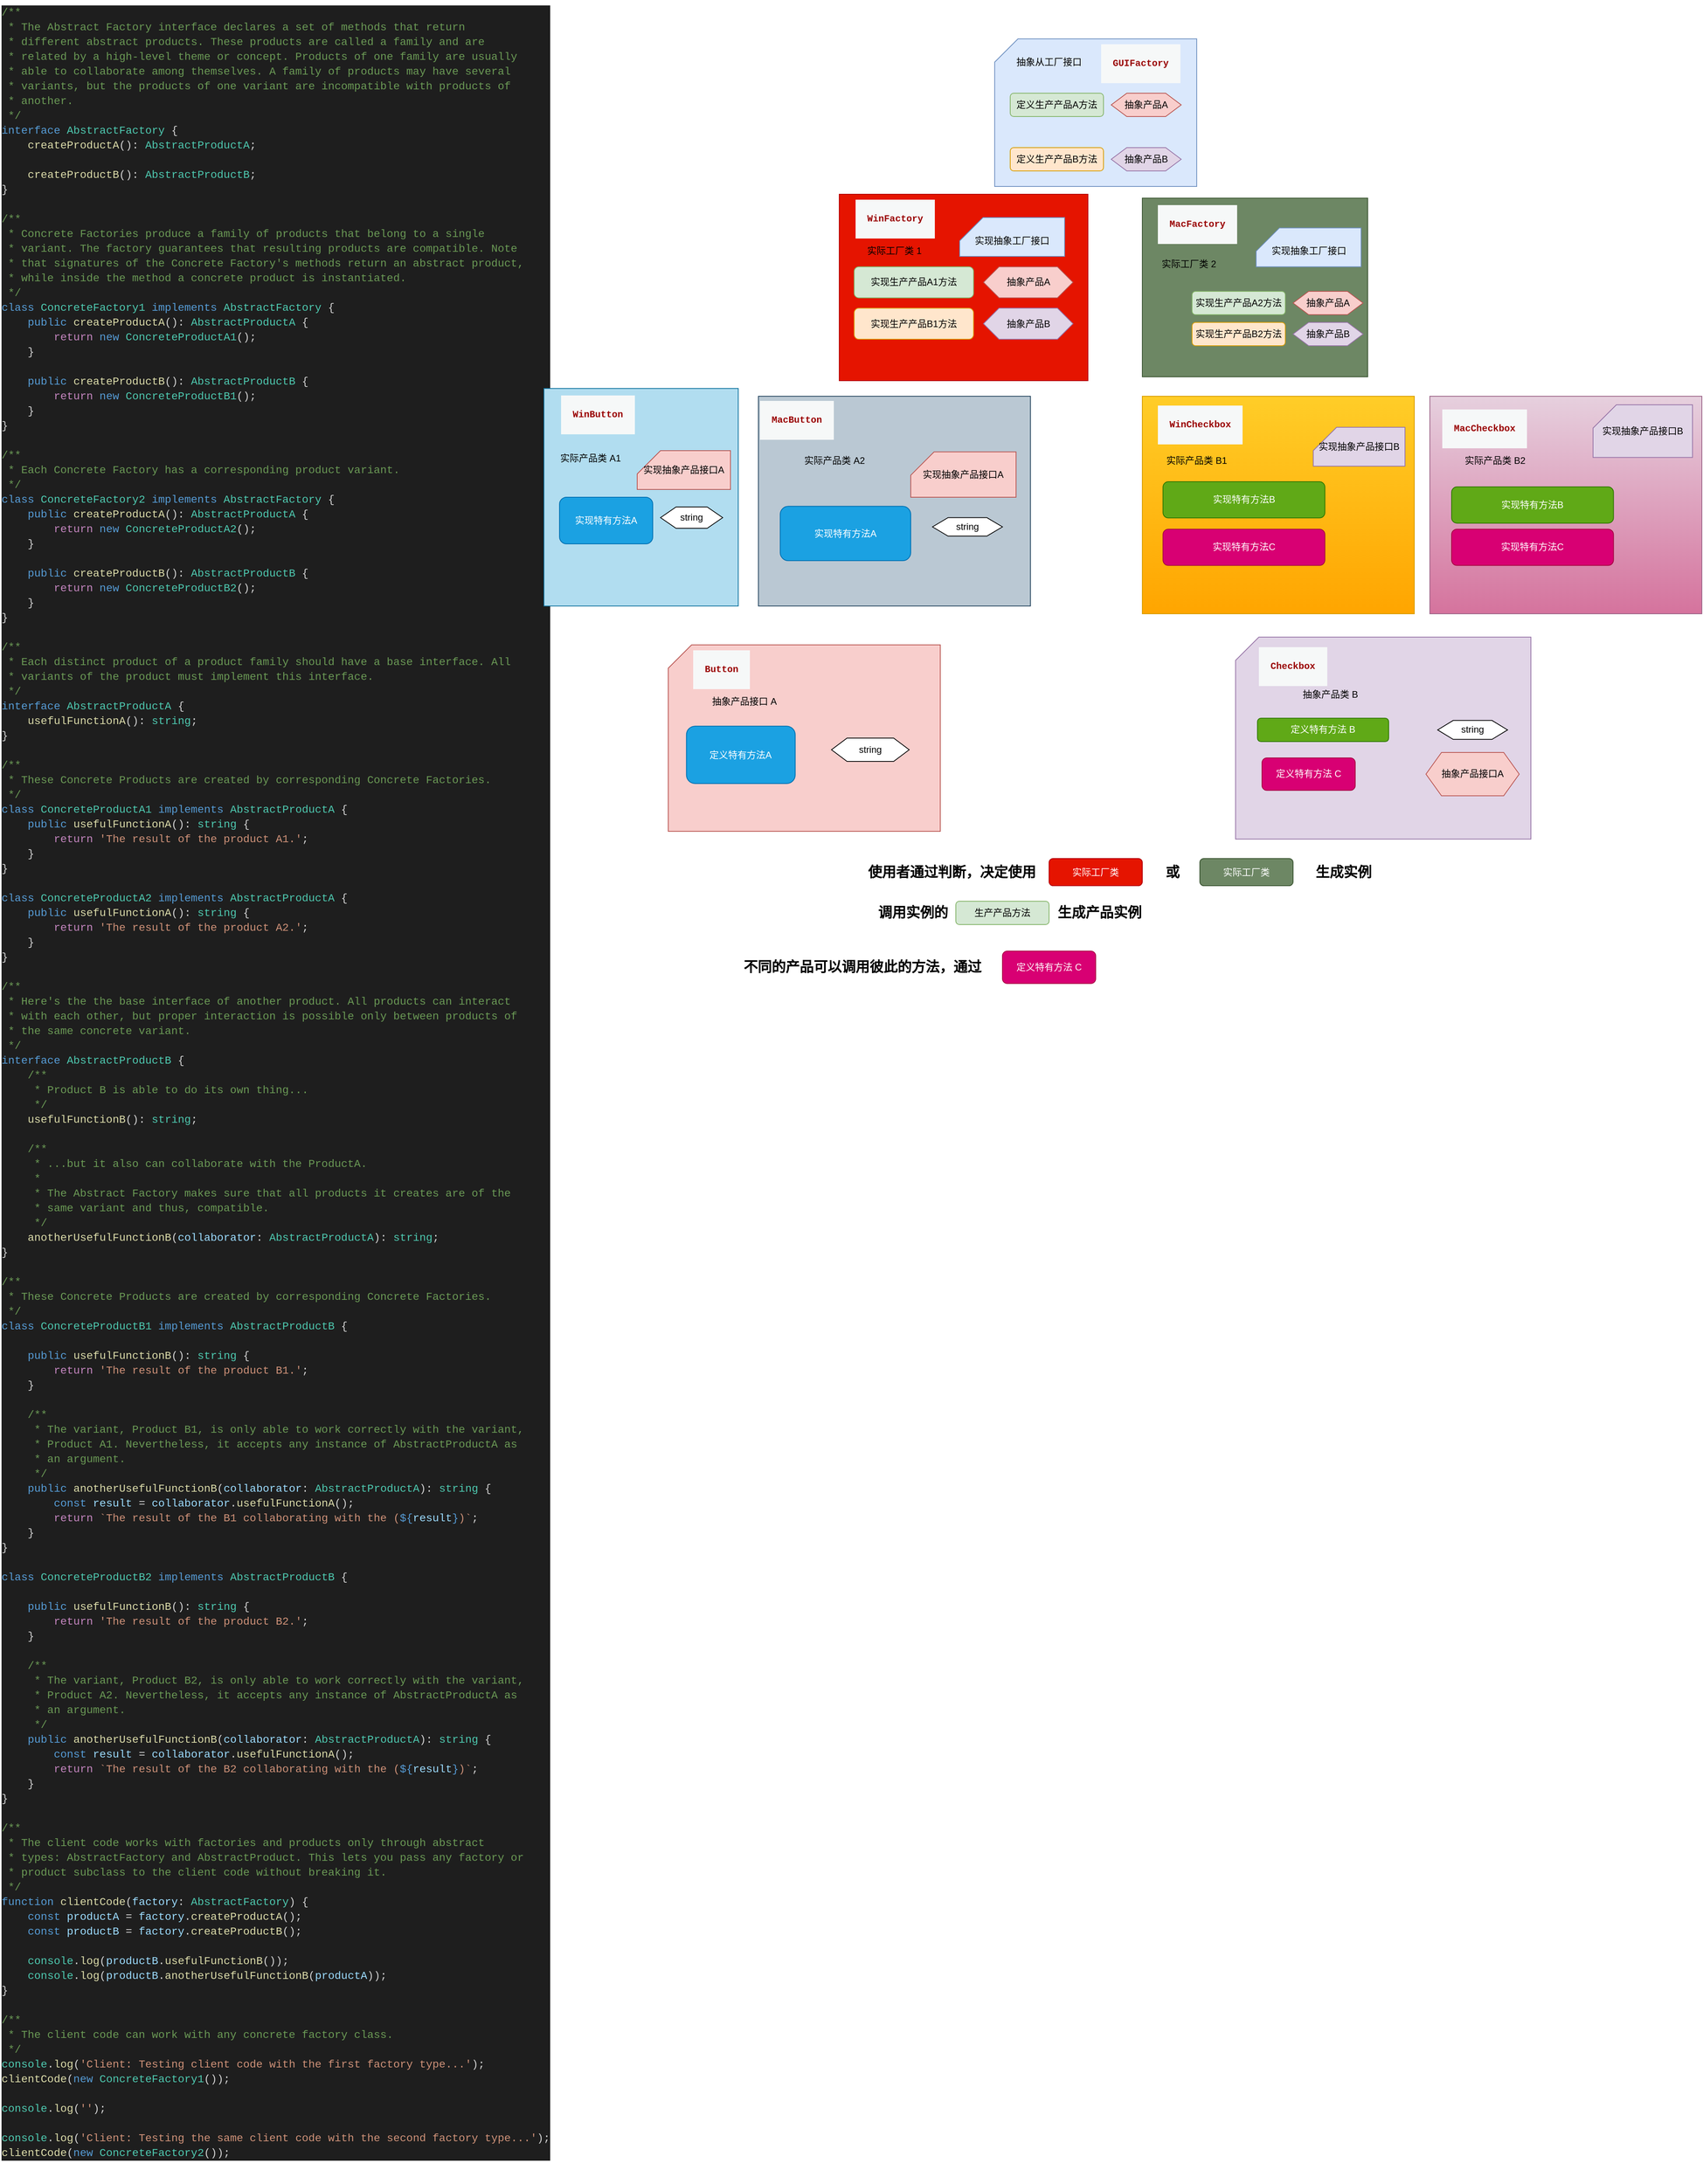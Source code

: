 <mxfile version="13.6.6" type="github">
  <diagram id="jh_s9WA5ICmDmVarIB02" name="第 1 页">
    <mxGraphModel dx="3316" dy="763" grid="1" gridSize="10" guides="1" tooltips="1" connect="1" arrows="1" fold="1" page="1" pageScale="1" pageWidth="827" pageHeight="1169" math="0" shadow="0">
      <root>
        <mxCell id="0" />
        <mxCell id="1" parent="0" />
        <mxCell id="rAtVhOmYT72p40duG1yd-4" value="" style="group;fillColor=#fa6800;strokeColor=#C73500;fontColor=#ffffff;container=0;" parent="1" vertex="1" connectable="0">
          <mxGeometry x="-170" y="320" width="320" height="240" as="geometry" />
        </mxCell>
        <mxCell id="rAtVhOmYT72p40duG1yd-7" value="" style="group;fillColor=#647687;strokeColor=#314354;fontColor=#ffffff;container=0;" parent="1" vertex="1" connectable="0">
          <mxGeometry x="260" y="375" width="250" height="180" as="geometry" />
        </mxCell>
        <mxCell id="rAtVhOmYT72p40duG1yd-16" value="" style="group;fillColor=#f8cecc;strokeColor=#b85450;container=0;" parent="1" vertex="1" connectable="0">
          <mxGeometry x="-550" y="640" width="250" height="180" as="geometry" />
        </mxCell>
        <mxCell id="rAtVhOmYT72p40duG1yd-22" value="" style="group;fillColor=#d0cee2;strokeColor=#56517e;container=0;" parent="1" vertex="1" connectable="0">
          <mxGeometry x="220" y="580" width="350" height="280" as="geometry" />
        </mxCell>
        <mxCell id="rAtVhOmYT72p40duG1yd-25" value="" style="group;fillColor=#bac8d3;strokeColor=#23445d;container=0;" parent="1" vertex="1" connectable="0">
          <mxGeometry x="590" y="580" width="350" height="280" as="geometry" />
        </mxCell>
        <mxCell id="W7easzAoIa7uQQwCpiiC-5" value="" style="group" vertex="1" connectable="0" parent="1">
          <mxGeometry x="-390" y="900" width="350" height="240" as="geometry" />
        </mxCell>
        <mxCell id="W7easzAoIa7uQQwCpiiC-3" value="" style="shape=card;whiteSpace=wrap;html=1;fillColor=#f8cecc;strokeColor=#b85450;" vertex="1" parent="W7easzAoIa7uQQwCpiiC-5">
          <mxGeometry width="350" height="240" as="geometry" />
        </mxCell>
        <mxCell id="rAtVhOmYT72p40duG1yd-12" value="抽象产品接口 A" style="text;html=1;strokeColor=none;fillColor=none;align=center;verticalAlign=middle;whiteSpace=wrap;rounded=0;" parent="W7easzAoIa7uQQwCpiiC-5" vertex="1">
          <mxGeometry x="28" y="60.002" width="140" height="25.946" as="geometry" />
        </mxCell>
        <mxCell id="W7easzAoIa7uQQwCpiiC-10" value="定义特有方法A" style="rounded=1;whiteSpace=wrap;html=1;fillColor=#1ba1e2;strokeColor=#006EAF;fontColor=#ffffff;" vertex="1" parent="W7easzAoIa7uQQwCpiiC-5">
          <mxGeometry x="23.333" y="104.615" width="140" height="73.846" as="geometry" />
        </mxCell>
        <mxCell id="W7easzAoIa7uQQwCpiiC-11" value="string" style="shape=hexagon;perimeter=hexagonPerimeter2;whiteSpace=wrap;html=1;fixedSize=1;" vertex="1" parent="W7easzAoIa7uQQwCpiiC-5">
          <mxGeometry x="210" y="120" width="100" height="30" as="geometry" />
        </mxCell>
        <mxCell id="W7easzAoIa7uQQwCpiiC-56" value="&lt;pre class=&quot;code cm-s-default CodeMirror&quot; lang=&quot;pseudocode&quot; style=&quot;box-sizing: inherit ; overflow: auto ; font-family: &amp;quot;menlo&amp;quot; , &amp;quot;fira code&amp;quot; , &amp;quot;monaco&amp;quot; , &amp;quot;consolas&amp;quot; , &amp;quot;courier new&amp;quot; , monospace ; font-size: 0.75rem ; margin-top: 0px ; margin-bottom: 1rem ; line-height: 1.25rem ; height: auto ; color: rgb(0 , 0 , 0) ; direction: ltr ; position: relative ; background: rgb(246 , 248 , 248) ; padding: 15px ; text-align: left ; font-style: normal ; font-weight: 400 ; letter-spacing: normal ; text-indent: 0px ; text-transform: none ; word-spacing: 0px&quot;&gt;&lt;span class=&quot;cm-def1&quot; style=&quot;box-sizing: inherit ; font-weight: 700 ; color: rgb(153 , 0 , 0)&quot;&gt;Button&lt;/span&gt;&lt;/pre&gt;" style="text;whiteSpace=wrap;html=1;" vertex="1" parent="W7easzAoIa7uQQwCpiiC-5">
          <mxGeometry x="30" width="100" height="80" as="geometry" />
        </mxCell>
        <mxCell id="W7easzAoIa7uQQwCpiiC-8" value="" style="group;" vertex="1" connectable="0" parent="1">
          <mxGeometry x="30" y="120" width="260" height="190" as="geometry" />
        </mxCell>
        <mxCell id="W7easzAoIa7uQQwCpiiC-1" value="" style="shape=card;whiteSpace=wrap;html=1;fillColor=#dae8fc;strokeColor=#6c8ebf;" vertex="1" parent="W7easzAoIa7uQQwCpiiC-8">
          <mxGeometry width="260" height="190" as="geometry" />
        </mxCell>
        <mxCell id="rAtVhOmYT72p40duG1yd-29" value="定义生产产品B方法" style="rounded=1;whiteSpace=wrap;html=1;fillColor=#ffe6cc;strokeColor=#d79b00;" parent="W7easzAoIa7uQQwCpiiC-8" vertex="1">
          <mxGeometry x="20" y="140" width="120" height="30" as="geometry" />
        </mxCell>
        <mxCell id="rAtVhOmYT72p40duG1yd-28" value="定义生产产品A方法" style="rounded=1;whiteSpace=wrap;html=1;fillColor=#d5e8d4;strokeColor=#82b366;" parent="W7easzAoIa7uQQwCpiiC-8" vertex="1">
          <mxGeometry x="20" y="70" width="120" height="30" as="geometry" />
        </mxCell>
        <mxCell id="rAtVhOmYT72p40duG1yd-30" value="抽象产品A" style="shape=hexagon;perimeter=hexagonPerimeter2;whiteSpace=wrap;html=1;fixedSize=1;fillColor=#f8cecc;strokeColor=#b85450;" parent="W7easzAoIa7uQQwCpiiC-8" vertex="1">
          <mxGeometry x="150" y="70" width="90" height="30" as="geometry" />
        </mxCell>
        <mxCell id="rAtVhOmYT72p40duG1yd-31" value="抽象产品B" style="shape=hexagon;perimeter=hexagonPerimeter2;whiteSpace=wrap;html=1;fixedSize=1;fillColor=#e1d5e7;strokeColor=#9673a6;" parent="W7easzAoIa7uQQwCpiiC-8" vertex="1">
          <mxGeometry x="150" y="140" width="90" height="30" as="geometry" />
        </mxCell>
        <mxCell id="rAtVhOmYT72p40duG1yd-2" value="抽象从工厂接口" style="text;html=1;strokeColor=none;fillColor=none;align=center;verticalAlign=middle;whiteSpace=wrap;rounded=0;" parent="W7easzAoIa7uQQwCpiiC-8" vertex="1">
          <mxGeometry x="20" y="20" width="100" height="20" as="geometry" />
        </mxCell>
        <mxCell id="W7easzAoIa7uQQwCpiiC-53" value="&lt;pre class=&quot;code cm-s-default CodeMirror&quot; lang=&quot;pseudocode&quot; style=&quot;box-sizing: inherit ; overflow: auto ; font-family: &amp;quot;menlo&amp;quot; , &amp;quot;fira code&amp;quot; , &amp;quot;monaco&amp;quot; , &amp;quot;consolas&amp;quot; , &amp;quot;courier new&amp;quot; , monospace ; font-size: 0.75rem ; margin-top: 0px ; margin-bottom: 1rem ; line-height: 1.25rem ; height: auto ; color: rgb(0 , 0 , 0) ; direction: ltr ; position: relative ; background: rgb(246 , 248 , 248) ; padding: 15px ; text-align: left ; font-style: normal ; font-weight: 400 ; letter-spacing: normal ; text-indent: 0px ; text-transform: none ; word-spacing: 0px&quot;&gt;&lt;span class=&quot;cm-def1&quot; style=&quot;box-sizing: inherit ; font-weight: 700 ; color: rgb(153 , 0 , 0)&quot;&gt;GUIFactory&lt;/span&gt;&lt;/pre&gt;" style="text;whiteSpace=wrap;html=1;" vertex="1" parent="W7easzAoIa7uQQwCpiiC-8">
          <mxGeometry x="135" width="120" height="80" as="geometry" />
        </mxCell>
        <mxCell id="W7easzAoIa7uQQwCpiiC-24" value="&lt;b&gt;&lt;font style=&quot;font-size: 18px&quot;&gt;使用者通过判断，决定使用&lt;/font&gt;&lt;/b&gt;" style="text;html=1;strokeColor=none;fillColor=none;align=center;verticalAlign=middle;whiteSpace=wrap;rounded=0;" vertex="1" parent="1">
          <mxGeometry x="-140" y="1177.5" width="230" height="30" as="geometry" />
        </mxCell>
        <mxCell id="W7easzAoIa7uQQwCpiiC-25" value="实际工厂类" style="rounded=1;whiteSpace=wrap;html=1;fillColor=#e51400;strokeColor=#B20000;fontColor=#ffffff;" vertex="1" parent="1">
          <mxGeometry x="100" y="1175" width="120" height="35" as="geometry" />
        </mxCell>
        <mxCell id="W7easzAoIa7uQQwCpiiC-28" value="&lt;b&gt;&lt;font style=&quot;font-size: 18px&quot;&gt;生成实例&lt;/font&gt;&lt;/b&gt;" style="text;html=1;strokeColor=none;fillColor=none;align=center;verticalAlign=middle;whiteSpace=wrap;rounded=0;" vertex="1" parent="1">
          <mxGeometry x="414" y="1177.5" width="130" height="30" as="geometry" />
        </mxCell>
        <mxCell id="W7easzAoIa7uQQwCpiiC-29" value="&lt;span style=&quot;font-size: 18px&quot;&gt;&lt;b&gt;调用实例的&lt;/b&gt;&lt;/span&gt;" style="text;html=1;strokeColor=none;fillColor=none;align=center;verticalAlign=middle;whiteSpace=wrap;rounded=0;" vertex="1" parent="1">
          <mxGeometry x="-140" y="1230" width="130" height="30" as="geometry" />
        </mxCell>
        <mxCell id="W7easzAoIa7uQQwCpiiC-30" value="生产产品方法" style="rounded=1;whiteSpace=wrap;html=1;fillColor=#d5e8d4;strokeColor=#82b366;" vertex="1" parent="1">
          <mxGeometry x="-20" y="1230" width="120" height="30" as="geometry" />
        </mxCell>
        <mxCell id="W7easzAoIa7uQQwCpiiC-31" value="&lt;span style=&quot;font-size: 18px&quot;&gt;&lt;b&gt;生成产品实例&lt;/b&gt;&lt;/span&gt;" style="text;html=1;strokeColor=none;fillColor=none;align=center;verticalAlign=middle;whiteSpace=wrap;rounded=0;" vertex="1" parent="1">
          <mxGeometry x="100" y="1230" width="130" height="30" as="geometry" />
        </mxCell>
        <mxCell id="W7easzAoIa7uQQwCpiiC-32" value="&lt;span style=&quot;font-size: 18px&quot;&gt;&lt;b&gt;不同的产品可以调用彼此的方法，通过&lt;/b&gt;&lt;/span&gt;" style="text;html=1;strokeColor=none;fillColor=none;align=center;verticalAlign=middle;whiteSpace=wrap;rounded=0;" vertex="1" parent="1">
          <mxGeometry x="-310" y="1300" width="340" height="30" as="geometry" />
        </mxCell>
        <mxCell id="W7easzAoIa7uQQwCpiiC-33" value="定义特有方法 C" style="rounded=1;whiteSpace=wrap;html=1;fillColor=#d80073;strokeColor=#A50040;fontColor=#ffffff;" vertex="1" parent="1">
          <mxGeometry x="40" y="1294.095" width="120" height="41.818" as="geometry" />
        </mxCell>
        <mxCell id="W7easzAoIa7uQQwCpiiC-34" value="&lt;div style=&quot;color: rgb(212, 212, 212); background-color: rgb(30, 30, 30); font-family: consolas, &amp;quot;courier new&amp;quot;, monospace; font-weight: normal; font-size: 14px; line-height: 19px;&quot;&gt;&lt;div&gt;&lt;span style=&quot;color: #6a9955&quot;&gt;/**&lt;/span&gt;&lt;/div&gt;&lt;div&gt;&lt;span style=&quot;color: #6a9955&quot;&gt;&amp;nbsp;*&amp;nbsp;The&amp;nbsp;Abstract&amp;nbsp;Factory&amp;nbsp;interface&amp;nbsp;declares&amp;nbsp;a&amp;nbsp;set&amp;nbsp;of&amp;nbsp;methods&amp;nbsp;that&amp;nbsp;return&lt;/span&gt;&lt;/div&gt;&lt;div&gt;&lt;span style=&quot;color: #6a9955&quot;&gt;&amp;nbsp;*&amp;nbsp;different&amp;nbsp;abstract&amp;nbsp;products.&amp;nbsp;These&amp;nbsp;products&amp;nbsp;are&amp;nbsp;called&amp;nbsp;a&amp;nbsp;family&amp;nbsp;and&amp;nbsp;are&lt;/span&gt;&lt;/div&gt;&lt;div&gt;&lt;span style=&quot;color: #6a9955&quot;&gt;&amp;nbsp;*&amp;nbsp;related&amp;nbsp;by&amp;nbsp;a&amp;nbsp;high-level&amp;nbsp;theme&amp;nbsp;or&amp;nbsp;concept.&amp;nbsp;Products&amp;nbsp;of&amp;nbsp;one&amp;nbsp;family&amp;nbsp;are&amp;nbsp;usually&lt;/span&gt;&lt;/div&gt;&lt;div&gt;&lt;span style=&quot;color: #6a9955&quot;&gt;&amp;nbsp;*&amp;nbsp;able&amp;nbsp;to&amp;nbsp;collaborate&amp;nbsp;among&amp;nbsp;themselves.&amp;nbsp;A&amp;nbsp;family&amp;nbsp;of&amp;nbsp;products&amp;nbsp;may&amp;nbsp;have&amp;nbsp;several&lt;/span&gt;&lt;/div&gt;&lt;div&gt;&lt;span style=&quot;color: #6a9955&quot;&gt;&amp;nbsp;*&amp;nbsp;variants,&amp;nbsp;but&amp;nbsp;the&amp;nbsp;products&amp;nbsp;of&amp;nbsp;one&amp;nbsp;variant&amp;nbsp;are&amp;nbsp;incompatible&amp;nbsp;with&amp;nbsp;products&amp;nbsp;of&lt;/span&gt;&lt;/div&gt;&lt;div&gt;&lt;span style=&quot;color: #6a9955&quot;&gt;&amp;nbsp;*&amp;nbsp;another.&lt;/span&gt;&lt;/div&gt;&lt;div&gt;&lt;span style=&quot;color: #6a9955&quot;&gt;&amp;nbsp;*/&lt;/span&gt;&lt;/div&gt;&lt;div&gt;&lt;span style=&quot;color: #569cd6&quot;&gt;interface&lt;/span&gt;&lt;span style=&quot;color: #d4d4d4&quot;&gt;&amp;nbsp;&lt;/span&gt;&lt;span style=&quot;color: #4ec9b0&quot;&gt;AbstractFactory&lt;/span&gt;&lt;span style=&quot;color: #d4d4d4&quot;&gt;&amp;nbsp;{&lt;/span&gt;&lt;/div&gt;&lt;div&gt;&lt;span style=&quot;color: #d4d4d4&quot;&gt;&amp;nbsp;&amp;nbsp;&amp;nbsp;&amp;nbsp;&lt;/span&gt;&lt;span style=&quot;color: #dcdcaa&quot;&gt;createProductA&lt;/span&gt;&lt;span style=&quot;color: #d4d4d4&quot;&gt;()&lt;/span&gt;&lt;span style=&quot;color: #d4d4d4&quot;&gt;:&lt;/span&gt;&lt;span style=&quot;color: #d4d4d4&quot;&gt;&amp;nbsp;&lt;/span&gt;&lt;span style=&quot;color: #4ec9b0&quot;&gt;AbstractProductA&lt;/span&gt;&lt;span style=&quot;color: #d4d4d4&quot;&gt;;&lt;/span&gt;&lt;/div&gt;&lt;br&gt;&lt;div&gt;&lt;span style=&quot;color: #d4d4d4&quot;&gt;&amp;nbsp;&amp;nbsp;&amp;nbsp;&amp;nbsp;&lt;/span&gt;&lt;span style=&quot;color: #dcdcaa&quot;&gt;createProductB&lt;/span&gt;&lt;span style=&quot;color: #d4d4d4&quot;&gt;()&lt;/span&gt;&lt;span style=&quot;color: #d4d4d4&quot;&gt;:&lt;/span&gt;&lt;span style=&quot;color: #d4d4d4&quot;&gt;&amp;nbsp;&lt;/span&gt;&lt;span style=&quot;color: #4ec9b0&quot;&gt;AbstractProductB&lt;/span&gt;&lt;span style=&quot;color: #d4d4d4&quot;&gt;;&lt;/span&gt;&lt;/div&gt;&lt;div&gt;&lt;span style=&quot;color: #d4d4d4&quot;&gt;}&lt;/span&gt;&lt;/div&gt;&lt;br&gt;&lt;div&gt;&lt;span style=&quot;color: #6a9955&quot;&gt;/**&lt;/span&gt;&lt;/div&gt;&lt;div&gt;&lt;span style=&quot;color: #6a9955&quot;&gt;&amp;nbsp;*&amp;nbsp;Concrete&amp;nbsp;Factories&amp;nbsp;produce&amp;nbsp;a&amp;nbsp;family&amp;nbsp;of&amp;nbsp;products&amp;nbsp;that&amp;nbsp;belong&amp;nbsp;to&amp;nbsp;a&amp;nbsp;single&lt;/span&gt;&lt;/div&gt;&lt;div&gt;&lt;span style=&quot;color: #6a9955&quot;&gt;&amp;nbsp;*&amp;nbsp;variant.&amp;nbsp;The&amp;nbsp;factory&amp;nbsp;guarantees&amp;nbsp;that&amp;nbsp;resulting&amp;nbsp;products&amp;nbsp;are&amp;nbsp;compatible.&amp;nbsp;Note&lt;/span&gt;&lt;/div&gt;&lt;div&gt;&lt;span style=&quot;color: #6a9955&quot;&gt;&amp;nbsp;*&amp;nbsp;that&amp;nbsp;signatures&amp;nbsp;of&amp;nbsp;the&amp;nbsp;Concrete&amp;nbsp;Factory&#39;s&amp;nbsp;methods&amp;nbsp;return&amp;nbsp;an&amp;nbsp;abstract&amp;nbsp;product,&lt;/span&gt;&lt;/div&gt;&lt;div&gt;&lt;span style=&quot;color: #6a9955&quot;&gt;&amp;nbsp;*&amp;nbsp;while&amp;nbsp;inside&amp;nbsp;the&amp;nbsp;method&amp;nbsp;a&amp;nbsp;concrete&amp;nbsp;product&amp;nbsp;is&amp;nbsp;instantiated.&lt;/span&gt;&lt;/div&gt;&lt;div&gt;&lt;span style=&quot;color: #6a9955&quot;&gt;&amp;nbsp;*/&lt;/span&gt;&lt;/div&gt;&lt;div&gt;&lt;span style=&quot;color: #569cd6&quot;&gt;class&lt;/span&gt;&lt;span style=&quot;color: #d4d4d4&quot;&gt;&amp;nbsp;&lt;/span&gt;&lt;span style=&quot;color: #4ec9b0&quot;&gt;ConcreteFactory1&lt;/span&gt;&lt;span style=&quot;color: #d4d4d4&quot;&gt;&amp;nbsp;&lt;/span&gt;&lt;span style=&quot;color: #569cd6&quot;&gt;implements&lt;/span&gt;&lt;span style=&quot;color: #d4d4d4&quot;&gt;&amp;nbsp;&lt;/span&gt;&lt;span style=&quot;color: #4ec9b0&quot;&gt;AbstractFactory&lt;/span&gt;&lt;span style=&quot;color: #d4d4d4&quot;&gt;&amp;nbsp;{&lt;/span&gt;&lt;/div&gt;&lt;div&gt;&lt;span style=&quot;color: #d4d4d4&quot;&gt;&amp;nbsp;&amp;nbsp;&amp;nbsp;&amp;nbsp;&lt;/span&gt;&lt;span style=&quot;color: #569cd6&quot;&gt;public&lt;/span&gt;&lt;span style=&quot;color: #d4d4d4&quot;&gt;&amp;nbsp;&lt;/span&gt;&lt;span style=&quot;color: #dcdcaa&quot;&gt;createProductA&lt;/span&gt;&lt;span style=&quot;color: #d4d4d4&quot;&gt;()&lt;/span&gt;&lt;span style=&quot;color: #d4d4d4&quot;&gt;:&lt;/span&gt;&lt;span style=&quot;color: #d4d4d4&quot;&gt;&amp;nbsp;&lt;/span&gt;&lt;span style=&quot;color: #4ec9b0&quot;&gt;AbstractProductA&lt;/span&gt;&lt;span style=&quot;color: #d4d4d4&quot;&gt;&amp;nbsp;{&lt;/span&gt;&lt;/div&gt;&lt;div&gt;&lt;span style=&quot;color: #d4d4d4&quot;&gt;&amp;nbsp;&amp;nbsp;&amp;nbsp;&amp;nbsp;&amp;nbsp;&amp;nbsp;&amp;nbsp;&amp;nbsp;&lt;/span&gt;&lt;span style=&quot;color: #c586c0&quot;&gt;return&lt;/span&gt;&lt;span style=&quot;color: #d4d4d4&quot;&gt;&amp;nbsp;&lt;/span&gt;&lt;span style=&quot;color: #569cd6&quot;&gt;new&lt;/span&gt;&lt;span style=&quot;color: #d4d4d4&quot;&gt;&amp;nbsp;&lt;/span&gt;&lt;span style=&quot;color: #4ec9b0&quot;&gt;ConcreteProductA1&lt;/span&gt;&lt;span style=&quot;color: #d4d4d4&quot;&gt;();&lt;/span&gt;&lt;/div&gt;&lt;div&gt;&lt;span style=&quot;color: #d4d4d4&quot;&gt;&amp;nbsp;&amp;nbsp;&amp;nbsp;&amp;nbsp;}&lt;/span&gt;&lt;/div&gt;&lt;br&gt;&lt;div&gt;&lt;span style=&quot;color: #d4d4d4&quot;&gt;&amp;nbsp;&amp;nbsp;&amp;nbsp;&amp;nbsp;&lt;/span&gt;&lt;span style=&quot;color: #569cd6&quot;&gt;public&lt;/span&gt;&lt;span style=&quot;color: #d4d4d4&quot;&gt;&amp;nbsp;&lt;/span&gt;&lt;span style=&quot;color: #dcdcaa&quot;&gt;createProductB&lt;/span&gt;&lt;span style=&quot;color: #d4d4d4&quot;&gt;()&lt;/span&gt;&lt;span style=&quot;color: #d4d4d4&quot;&gt;:&lt;/span&gt;&lt;span style=&quot;color: #d4d4d4&quot;&gt;&amp;nbsp;&lt;/span&gt;&lt;span style=&quot;color: #4ec9b0&quot;&gt;AbstractProductB&lt;/span&gt;&lt;span style=&quot;color: #d4d4d4&quot;&gt;&amp;nbsp;{&lt;/span&gt;&lt;/div&gt;&lt;div&gt;&lt;span style=&quot;color: #d4d4d4&quot;&gt;&amp;nbsp;&amp;nbsp;&amp;nbsp;&amp;nbsp;&amp;nbsp;&amp;nbsp;&amp;nbsp;&amp;nbsp;&lt;/span&gt;&lt;span style=&quot;color: #c586c0&quot;&gt;return&lt;/span&gt;&lt;span style=&quot;color: #d4d4d4&quot;&gt;&amp;nbsp;&lt;/span&gt;&lt;span style=&quot;color: #569cd6&quot;&gt;new&lt;/span&gt;&lt;span style=&quot;color: #d4d4d4&quot;&gt;&amp;nbsp;&lt;/span&gt;&lt;span style=&quot;color: #4ec9b0&quot;&gt;ConcreteProductB1&lt;/span&gt;&lt;span style=&quot;color: #d4d4d4&quot;&gt;();&lt;/span&gt;&lt;/div&gt;&lt;div&gt;&lt;span style=&quot;color: #d4d4d4&quot;&gt;&amp;nbsp;&amp;nbsp;&amp;nbsp;&amp;nbsp;}&lt;/span&gt;&lt;/div&gt;&lt;div&gt;&lt;span style=&quot;color: #d4d4d4&quot;&gt;}&lt;/span&gt;&lt;/div&gt;&lt;br&gt;&lt;div&gt;&lt;span style=&quot;color: #6a9955&quot;&gt;/**&lt;/span&gt;&lt;/div&gt;&lt;div&gt;&lt;span style=&quot;color: #6a9955&quot;&gt;&amp;nbsp;*&amp;nbsp;Each&amp;nbsp;Concrete&amp;nbsp;Factory&amp;nbsp;has&amp;nbsp;a&amp;nbsp;corresponding&amp;nbsp;product&amp;nbsp;variant.&lt;/span&gt;&lt;/div&gt;&lt;div&gt;&lt;span style=&quot;color: #6a9955&quot;&gt;&amp;nbsp;*/&lt;/span&gt;&lt;/div&gt;&lt;div&gt;&lt;span style=&quot;color: #569cd6&quot;&gt;class&lt;/span&gt;&lt;span style=&quot;color: #d4d4d4&quot;&gt;&amp;nbsp;&lt;/span&gt;&lt;span style=&quot;color: #4ec9b0&quot;&gt;ConcreteFactory2&lt;/span&gt;&lt;span style=&quot;color: #d4d4d4&quot;&gt;&amp;nbsp;&lt;/span&gt;&lt;span style=&quot;color: #569cd6&quot;&gt;implements&lt;/span&gt;&lt;span style=&quot;color: #d4d4d4&quot;&gt;&amp;nbsp;&lt;/span&gt;&lt;span style=&quot;color: #4ec9b0&quot;&gt;AbstractFactory&lt;/span&gt;&lt;span style=&quot;color: #d4d4d4&quot;&gt;&amp;nbsp;{&lt;/span&gt;&lt;/div&gt;&lt;div&gt;&lt;span style=&quot;color: #d4d4d4&quot;&gt;&amp;nbsp;&amp;nbsp;&amp;nbsp;&amp;nbsp;&lt;/span&gt;&lt;span style=&quot;color: #569cd6&quot;&gt;public&lt;/span&gt;&lt;span style=&quot;color: #d4d4d4&quot;&gt;&amp;nbsp;&lt;/span&gt;&lt;span style=&quot;color: #dcdcaa&quot;&gt;createProductA&lt;/span&gt;&lt;span style=&quot;color: #d4d4d4&quot;&gt;()&lt;/span&gt;&lt;span style=&quot;color: #d4d4d4&quot;&gt;:&lt;/span&gt;&lt;span style=&quot;color: #d4d4d4&quot;&gt;&amp;nbsp;&lt;/span&gt;&lt;span style=&quot;color: #4ec9b0&quot;&gt;AbstractProductA&lt;/span&gt;&lt;span style=&quot;color: #d4d4d4&quot;&gt;&amp;nbsp;{&lt;/span&gt;&lt;/div&gt;&lt;div&gt;&lt;span style=&quot;color: #d4d4d4&quot;&gt;&amp;nbsp;&amp;nbsp;&amp;nbsp;&amp;nbsp;&amp;nbsp;&amp;nbsp;&amp;nbsp;&amp;nbsp;&lt;/span&gt;&lt;span style=&quot;color: #c586c0&quot;&gt;return&lt;/span&gt;&lt;span style=&quot;color: #d4d4d4&quot;&gt;&amp;nbsp;&lt;/span&gt;&lt;span style=&quot;color: #569cd6&quot;&gt;new&lt;/span&gt;&lt;span style=&quot;color: #d4d4d4&quot;&gt;&amp;nbsp;&lt;/span&gt;&lt;span style=&quot;color: #4ec9b0&quot;&gt;ConcreteProductA2&lt;/span&gt;&lt;span style=&quot;color: #d4d4d4&quot;&gt;();&lt;/span&gt;&lt;/div&gt;&lt;div&gt;&lt;span style=&quot;color: #d4d4d4&quot;&gt;&amp;nbsp;&amp;nbsp;&amp;nbsp;&amp;nbsp;}&lt;/span&gt;&lt;/div&gt;&lt;br&gt;&lt;div&gt;&lt;span style=&quot;color: #d4d4d4&quot;&gt;&amp;nbsp;&amp;nbsp;&amp;nbsp;&amp;nbsp;&lt;/span&gt;&lt;span style=&quot;color: #569cd6&quot;&gt;public&lt;/span&gt;&lt;span style=&quot;color: #d4d4d4&quot;&gt;&amp;nbsp;&lt;/span&gt;&lt;span style=&quot;color: #dcdcaa&quot;&gt;createProductB&lt;/span&gt;&lt;span style=&quot;color: #d4d4d4&quot;&gt;()&lt;/span&gt;&lt;span style=&quot;color: #d4d4d4&quot;&gt;:&lt;/span&gt;&lt;span style=&quot;color: #d4d4d4&quot;&gt;&amp;nbsp;&lt;/span&gt;&lt;span style=&quot;color: #4ec9b0&quot;&gt;AbstractProductB&lt;/span&gt;&lt;span style=&quot;color: #d4d4d4&quot;&gt;&amp;nbsp;{&lt;/span&gt;&lt;/div&gt;&lt;div&gt;&lt;span style=&quot;color: #d4d4d4&quot;&gt;&amp;nbsp;&amp;nbsp;&amp;nbsp;&amp;nbsp;&amp;nbsp;&amp;nbsp;&amp;nbsp;&amp;nbsp;&lt;/span&gt;&lt;span style=&quot;color: #c586c0&quot;&gt;return&lt;/span&gt;&lt;span style=&quot;color: #d4d4d4&quot;&gt;&amp;nbsp;&lt;/span&gt;&lt;span style=&quot;color: #569cd6&quot;&gt;new&lt;/span&gt;&lt;span style=&quot;color: #d4d4d4&quot;&gt;&amp;nbsp;&lt;/span&gt;&lt;span style=&quot;color: #4ec9b0&quot;&gt;ConcreteProductB2&lt;/span&gt;&lt;span style=&quot;color: #d4d4d4&quot;&gt;();&lt;/span&gt;&lt;/div&gt;&lt;div&gt;&lt;span style=&quot;color: #d4d4d4&quot;&gt;&amp;nbsp;&amp;nbsp;&amp;nbsp;&amp;nbsp;}&lt;/span&gt;&lt;/div&gt;&lt;div&gt;&lt;span style=&quot;color: #d4d4d4&quot;&gt;}&lt;/span&gt;&lt;/div&gt;&lt;br&gt;&lt;div&gt;&lt;span style=&quot;color: #6a9955&quot;&gt;/**&lt;/span&gt;&lt;/div&gt;&lt;div&gt;&lt;span style=&quot;color: #6a9955&quot;&gt;&amp;nbsp;*&amp;nbsp;Each&amp;nbsp;distinct&amp;nbsp;product&amp;nbsp;of&amp;nbsp;a&amp;nbsp;product&amp;nbsp;family&amp;nbsp;should&amp;nbsp;have&amp;nbsp;a&amp;nbsp;base&amp;nbsp;interface.&amp;nbsp;All&lt;/span&gt;&lt;/div&gt;&lt;div&gt;&lt;span style=&quot;color: #6a9955&quot;&gt;&amp;nbsp;*&amp;nbsp;variants&amp;nbsp;of&amp;nbsp;the&amp;nbsp;product&amp;nbsp;must&amp;nbsp;implement&amp;nbsp;this&amp;nbsp;interface.&lt;/span&gt;&lt;/div&gt;&lt;div&gt;&lt;span style=&quot;color: #6a9955&quot;&gt;&amp;nbsp;*/&lt;/span&gt;&lt;/div&gt;&lt;div&gt;&lt;span style=&quot;color: #569cd6&quot;&gt;interface&lt;/span&gt;&lt;span style=&quot;color: #d4d4d4&quot;&gt;&amp;nbsp;&lt;/span&gt;&lt;span style=&quot;color: #4ec9b0&quot;&gt;AbstractProductA&lt;/span&gt;&lt;span style=&quot;color: #d4d4d4&quot;&gt;&amp;nbsp;{&lt;/span&gt;&lt;/div&gt;&lt;div&gt;&lt;span style=&quot;color: #d4d4d4&quot;&gt;&amp;nbsp;&amp;nbsp;&amp;nbsp;&amp;nbsp;&lt;/span&gt;&lt;span style=&quot;color: #dcdcaa&quot;&gt;usefulFunctionA&lt;/span&gt;&lt;span style=&quot;color: #d4d4d4&quot;&gt;()&lt;/span&gt;&lt;span style=&quot;color: #d4d4d4&quot;&gt;:&lt;/span&gt;&lt;span style=&quot;color: #d4d4d4&quot;&gt;&amp;nbsp;&lt;/span&gt;&lt;span style=&quot;color: #4ec9b0&quot;&gt;string&lt;/span&gt;&lt;span style=&quot;color: #d4d4d4&quot;&gt;;&lt;/span&gt;&lt;/div&gt;&lt;div&gt;&lt;span style=&quot;color: #d4d4d4&quot;&gt;}&lt;/span&gt;&lt;/div&gt;&lt;br&gt;&lt;div&gt;&lt;span style=&quot;color: #6a9955&quot;&gt;/**&lt;/span&gt;&lt;/div&gt;&lt;div&gt;&lt;span style=&quot;color: #6a9955&quot;&gt;&amp;nbsp;*&amp;nbsp;These&amp;nbsp;Concrete&amp;nbsp;Products&amp;nbsp;are&amp;nbsp;created&amp;nbsp;by&amp;nbsp;corresponding&amp;nbsp;Concrete&amp;nbsp;Factories.&lt;/span&gt;&lt;/div&gt;&lt;div&gt;&lt;span style=&quot;color: #6a9955&quot;&gt;&amp;nbsp;*/&lt;/span&gt;&lt;/div&gt;&lt;div&gt;&lt;span style=&quot;color: #569cd6&quot;&gt;class&lt;/span&gt;&lt;span style=&quot;color: #d4d4d4&quot;&gt;&amp;nbsp;&lt;/span&gt;&lt;span style=&quot;color: #4ec9b0&quot;&gt;ConcreteProductA1&lt;/span&gt;&lt;span style=&quot;color: #d4d4d4&quot;&gt;&amp;nbsp;&lt;/span&gt;&lt;span style=&quot;color: #569cd6&quot;&gt;implements&lt;/span&gt;&lt;span style=&quot;color: #d4d4d4&quot;&gt;&amp;nbsp;&lt;/span&gt;&lt;span style=&quot;color: #4ec9b0&quot;&gt;AbstractProductA&lt;/span&gt;&lt;span style=&quot;color: #d4d4d4&quot;&gt;&amp;nbsp;{&lt;/span&gt;&lt;/div&gt;&lt;div&gt;&lt;span style=&quot;color: #d4d4d4&quot;&gt;&amp;nbsp;&amp;nbsp;&amp;nbsp;&amp;nbsp;&lt;/span&gt;&lt;span style=&quot;color: #569cd6&quot;&gt;public&lt;/span&gt;&lt;span style=&quot;color: #d4d4d4&quot;&gt;&amp;nbsp;&lt;/span&gt;&lt;span style=&quot;color: #dcdcaa&quot;&gt;usefulFunctionA&lt;/span&gt;&lt;span style=&quot;color: #d4d4d4&quot;&gt;()&lt;/span&gt;&lt;span style=&quot;color: #d4d4d4&quot;&gt;:&lt;/span&gt;&lt;span style=&quot;color: #d4d4d4&quot;&gt;&amp;nbsp;&lt;/span&gt;&lt;span style=&quot;color: #4ec9b0&quot;&gt;string&lt;/span&gt;&lt;span style=&quot;color: #d4d4d4&quot;&gt;&amp;nbsp;{&lt;/span&gt;&lt;/div&gt;&lt;div&gt;&lt;span style=&quot;color: #d4d4d4&quot;&gt;&amp;nbsp;&amp;nbsp;&amp;nbsp;&amp;nbsp;&amp;nbsp;&amp;nbsp;&amp;nbsp;&amp;nbsp;&lt;/span&gt;&lt;span style=&quot;color: #c586c0&quot;&gt;return&lt;/span&gt;&lt;span style=&quot;color: #d4d4d4&quot;&gt;&amp;nbsp;&lt;/span&gt;&lt;span style=&quot;color: #ce9178&quot;&gt;&#39;The&amp;nbsp;result&amp;nbsp;of&amp;nbsp;the&amp;nbsp;product&amp;nbsp;A1.&#39;&lt;/span&gt;&lt;span style=&quot;color: #d4d4d4&quot;&gt;;&lt;/span&gt;&lt;/div&gt;&lt;div&gt;&lt;span style=&quot;color: #d4d4d4&quot;&gt;&amp;nbsp;&amp;nbsp;&amp;nbsp;&amp;nbsp;}&lt;/span&gt;&lt;/div&gt;&lt;div&gt;&lt;span style=&quot;color: #d4d4d4&quot;&gt;}&lt;/span&gt;&lt;/div&gt;&lt;br&gt;&lt;div&gt;&lt;span style=&quot;color: #569cd6&quot;&gt;class&lt;/span&gt;&lt;span style=&quot;color: #d4d4d4&quot;&gt;&amp;nbsp;&lt;/span&gt;&lt;span style=&quot;color: #4ec9b0&quot;&gt;ConcreteProductA2&lt;/span&gt;&lt;span style=&quot;color: #d4d4d4&quot;&gt;&amp;nbsp;&lt;/span&gt;&lt;span style=&quot;color: #569cd6&quot;&gt;implements&lt;/span&gt;&lt;span style=&quot;color: #d4d4d4&quot;&gt;&amp;nbsp;&lt;/span&gt;&lt;span style=&quot;color: #4ec9b0&quot;&gt;AbstractProductA&lt;/span&gt;&lt;span style=&quot;color: #d4d4d4&quot;&gt;&amp;nbsp;{&lt;/span&gt;&lt;/div&gt;&lt;div&gt;&lt;span style=&quot;color: #d4d4d4&quot;&gt;&amp;nbsp;&amp;nbsp;&amp;nbsp;&amp;nbsp;&lt;/span&gt;&lt;span style=&quot;color: #569cd6&quot;&gt;public&lt;/span&gt;&lt;span style=&quot;color: #d4d4d4&quot;&gt;&amp;nbsp;&lt;/span&gt;&lt;span style=&quot;color: #dcdcaa&quot;&gt;usefulFunctionA&lt;/span&gt;&lt;span style=&quot;color: #d4d4d4&quot;&gt;()&lt;/span&gt;&lt;span style=&quot;color: #d4d4d4&quot;&gt;:&lt;/span&gt;&lt;span style=&quot;color: #d4d4d4&quot;&gt;&amp;nbsp;&lt;/span&gt;&lt;span style=&quot;color: #4ec9b0&quot;&gt;string&lt;/span&gt;&lt;span style=&quot;color: #d4d4d4&quot;&gt;&amp;nbsp;{&lt;/span&gt;&lt;/div&gt;&lt;div&gt;&lt;span style=&quot;color: #d4d4d4&quot;&gt;&amp;nbsp;&amp;nbsp;&amp;nbsp;&amp;nbsp;&amp;nbsp;&amp;nbsp;&amp;nbsp;&amp;nbsp;&lt;/span&gt;&lt;span style=&quot;color: #c586c0&quot;&gt;return&lt;/span&gt;&lt;span style=&quot;color: #d4d4d4&quot;&gt;&amp;nbsp;&lt;/span&gt;&lt;span style=&quot;color: #ce9178&quot;&gt;&#39;The&amp;nbsp;result&amp;nbsp;of&amp;nbsp;the&amp;nbsp;product&amp;nbsp;A2.&#39;&lt;/span&gt;&lt;span style=&quot;color: #d4d4d4&quot;&gt;;&lt;/span&gt;&lt;/div&gt;&lt;div&gt;&lt;span style=&quot;color: #d4d4d4&quot;&gt;&amp;nbsp;&amp;nbsp;&amp;nbsp;&amp;nbsp;}&lt;/span&gt;&lt;/div&gt;&lt;div&gt;&lt;span style=&quot;color: #d4d4d4&quot;&gt;}&lt;/span&gt;&lt;/div&gt;&lt;br&gt;&lt;div&gt;&lt;span style=&quot;color: #6a9955&quot;&gt;/**&lt;/span&gt;&lt;/div&gt;&lt;div&gt;&lt;span style=&quot;color: #6a9955&quot;&gt;&amp;nbsp;*&amp;nbsp;Here&#39;s&amp;nbsp;the&amp;nbsp;the&amp;nbsp;base&amp;nbsp;interface&amp;nbsp;of&amp;nbsp;another&amp;nbsp;product.&amp;nbsp;All&amp;nbsp;products&amp;nbsp;can&amp;nbsp;interact&lt;/span&gt;&lt;/div&gt;&lt;div&gt;&lt;span style=&quot;color: #6a9955&quot;&gt;&amp;nbsp;*&amp;nbsp;with&amp;nbsp;each&amp;nbsp;other,&amp;nbsp;but&amp;nbsp;proper&amp;nbsp;interaction&amp;nbsp;is&amp;nbsp;possible&amp;nbsp;only&amp;nbsp;between&amp;nbsp;products&amp;nbsp;of&lt;/span&gt;&lt;/div&gt;&lt;div&gt;&lt;span style=&quot;color: #6a9955&quot;&gt;&amp;nbsp;*&amp;nbsp;the&amp;nbsp;same&amp;nbsp;concrete&amp;nbsp;variant.&lt;/span&gt;&lt;/div&gt;&lt;div&gt;&lt;span style=&quot;color: #6a9955&quot;&gt;&amp;nbsp;*/&lt;/span&gt;&lt;/div&gt;&lt;div&gt;&lt;span style=&quot;color: #569cd6&quot;&gt;interface&lt;/span&gt;&lt;span style=&quot;color: #d4d4d4&quot;&gt;&amp;nbsp;&lt;/span&gt;&lt;span style=&quot;color: #4ec9b0&quot;&gt;AbstractProductB&lt;/span&gt;&lt;span style=&quot;color: #d4d4d4&quot;&gt;&amp;nbsp;{&lt;/span&gt;&lt;/div&gt;&lt;div&gt;&lt;span style=&quot;color: #d4d4d4&quot;&gt;&amp;nbsp;&amp;nbsp;&amp;nbsp;&amp;nbsp;&lt;/span&gt;&lt;span style=&quot;color: #6a9955&quot;&gt;/**&lt;/span&gt;&lt;/div&gt;&lt;div&gt;&lt;span style=&quot;color: #6a9955&quot;&gt;&amp;nbsp;&amp;nbsp;&amp;nbsp;&amp;nbsp;&amp;nbsp;*&amp;nbsp;Product&amp;nbsp;B&amp;nbsp;is&amp;nbsp;able&amp;nbsp;to&amp;nbsp;do&amp;nbsp;its&amp;nbsp;own&amp;nbsp;thing...&lt;/span&gt;&lt;/div&gt;&lt;div&gt;&lt;span style=&quot;color: #6a9955&quot;&gt;&amp;nbsp;&amp;nbsp;&amp;nbsp;&amp;nbsp;&amp;nbsp;*/&lt;/span&gt;&lt;/div&gt;&lt;div&gt;&lt;span style=&quot;color: #d4d4d4&quot;&gt;&amp;nbsp;&amp;nbsp;&amp;nbsp;&amp;nbsp;&lt;/span&gt;&lt;span style=&quot;color: #dcdcaa&quot;&gt;usefulFunctionB&lt;/span&gt;&lt;span style=&quot;color: #d4d4d4&quot;&gt;()&lt;/span&gt;&lt;span style=&quot;color: #d4d4d4&quot;&gt;:&lt;/span&gt;&lt;span style=&quot;color: #d4d4d4&quot;&gt;&amp;nbsp;&lt;/span&gt;&lt;span style=&quot;color: #4ec9b0&quot;&gt;string&lt;/span&gt;&lt;span style=&quot;color: #d4d4d4&quot;&gt;;&lt;/span&gt;&lt;/div&gt;&lt;br&gt;&lt;div&gt;&lt;span style=&quot;color: #d4d4d4&quot;&gt;&amp;nbsp;&amp;nbsp;&amp;nbsp;&amp;nbsp;&lt;/span&gt;&lt;span style=&quot;color: #6a9955&quot;&gt;/**&lt;/span&gt;&lt;/div&gt;&lt;div&gt;&lt;span style=&quot;color: #6a9955&quot;&gt;&amp;nbsp;&amp;nbsp;&amp;nbsp;&amp;nbsp;&amp;nbsp;*&amp;nbsp;...but&amp;nbsp;it&amp;nbsp;also&amp;nbsp;can&amp;nbsp;collaborate&amp;nbsp;with&amp;nbsp;the&amp;nbsp;ProductA.&lt;/span&gt;&lt;/div&gt;&lt;div&gt;&lt;span style=&quot;color: #6a9955&quot;&gt;&amp;nbsp;&amp;nbsp;&amp;nbsp;&amp;nbsp;&amp;nbsp;*&lt;/span&gt;&lt;/div&gt;&lt;div&gt;&lt;span style=&quot;color: #6a9955&quot;&gt;&amp;nbsp;&amp;nbsp;&amp;nbsp;&amp;nbsp;&amp;nbsp;*&amp;nbsp;The&amp;nbsp;Abstract&amp;nbsp;Factory&amp;nbsp;makes&amp;nbsp;sure&amp;nbsp;that&amp;nbsp;all&amp;nbsp;products&amp;nbsp;it&amp;nbsp;creates&amp;nbsp;are&amp;nbsp;of&amp;nbsp;the&lt;/span&gt;&lt;/div&gt;&lt;div&gt;&lt;span style=&quot;color: #6a9955&quot;&gt;&amp;nbsp;&amp;nbsp;&amp;nbsp;&amp;nbsp;&amp;nbsp;*&amp;nbsp;same&amp;nbsp;variant&amp;nbsp;and&amp;nbsp;thus,&amp;nbsp;compatible.&lt;/span&gt;&lt;/div&gt;&lt;div&gt;&lt;span style=&quot;color: #6a9955&quot;&gt;&amp;nbsp;&amp;nbsp;&amp;nbsp;&amp;nbsp;&amp;nbsp;*/&lt;/span&gt;&lt;/div&gt;&lt;div&gt;&lt;span style=&quot;color: #d4d4d4&quot;&gt;&amp;nbsp;&amp;nbsp;&amp;nbsp;&amp;nbsp;&lt;/span&gt;&lt;span style=&quot;color: #dcdcaa&quot;&gt;anotherUsefulFunctionB&lt;/span&gt;&lt;span style=&quot;color: #d4d4d4&quot;&gt;(&lt;/span&gt;&lt;span style=&quot;color: #9cdcfe&quot;&gt;collaborator&lt;/span&gt;&lt;span style=&quot;color: #d4d4d4&quot;&gt;:&lt;/span&gt;&lt;span style=&quot;color: #d4d4d4&quot;&gt;&amp;nbsp;&lt;/span&gt;&lt;span style=&quot;color: #4ec9b0&quot;&gt;AbstractProductA&lt;/span&gt;&lt;span style=&quot;color: #d4d4d4&quot;&gt;)&lt;/span&gt;&lt;span style=&quot;color: #d4d4d4&quot;&gt;:&lt;/span&gt;&lt;span style=&quot;color: #d4d4d4&quot;&gt;&amp;nbsp;&lt;/span&gt;&lt;span style=&quot;color: #4ec9b0&quot;&gt;string&lt;/span&gt;&lt;span style=&quot;color: #d4d4d4&quot;&gt;;&lt;/span&gt;&lt;/div&gt;&lt;div&gt;&lt;span style=&quot;color: #d4d4d4&quot;&gt;}&lt;/span&gt;&lt;/div&gt;&lt;br&gt;&lt;div&gt;&lt;span style=&quot;color: #6a9955&quot;&gt;/**&lt;/span&gt;&lt;/div&gt;&lt;div&gt;&lt;span style=&quot;color: #6a9955&quot;&gt;&amp;nbsp;*&amp;nbsp;These&amp;nbsp;Concrete&amp;nbsp;Products&amp;nbsp;are&amp;nbsp;created&amp;nbsp;by&amp;nbsp;corresponding&amp;nbsp;Concrete&amp;nbsp;Factories.&lt;/span&gt;&lt;/div&gt;&lt;div&gt;&lt;span style=&quot;color: #6a9955&quot;&gt;&amp;nbsp;*/&lt;/span&gt;&lt;/div&gt;&lt;div&gt;&lt;span style=&quot;color: #569cd6&quot;&gt;class&lt;/span&gt;&lt;span style=&quot;color: #d4d4d4&quot;&gt;&amp;nbsp;&lt;/span&gt;&lt;span style=&quot;color: #4ec9b0&quot;&gt;ConcreteProductB1&lt;/span&gt;&lt;span style=&quot;color: #d4d4d4&quot;&gt;&amp;nbsp;&lt;/span&gt;&lt;span style=&quot;color: #569cd6&quot;&gt;implements&lt;/span&gt;&lt;span style=&quot;color: #d4d4d4&quot;&gt;&amp;nbsp;&lt;/span&gt;&lt;span style=&quot;color: #4ec9b0&quot;&gt;AbstractProductB&lt;/span&gt;&lt;span style=&quot;color: #d4d4d4&quot;&gt;&amp;nbsp;{&lt;/span&gt;&lt;/div&gt;&lt;br&gt;&lt;div&gt;&lt;span style=&quot;color: #d4d4d4&quot;&gt;&amp;nbsp;&amp;nbsp;&amp;nbsp;&amp;nbsp;&lt;/span&gt;&lt;span style=&quot;color: #569cd6&quot;&gt;public&lt;/span&gt;&lt;span style=&quot;color: #d4d4d4&quot;&gt;&amp;nbsp;&lt;/span&gt;&lt;span style=&quot;color: #dcdcaa&quot;&gt;usefulFunctionB&lt;/span&gt;&lt;span style=&quot;color: #d4d4d4&quot;&gt;()&lt;/span&gt;&lt;span style=&quot;color: #d4d4d4&quot;&gt;:&lt;/span&gt;&lt;span style=&quot;color: #d4d4d4&quot;&gt;&amp;nbsp;&lt;/span&gt;&lt;span style=&quot;color: #4ec9b0&quot;&gt;string&lt;/span&gt;&lt;span style=&quot;color: #d4d4d4&quot;&gt;&amp;nbsp;{&lt;/span&gt;&lt;/div&gt;&lt;div&gt;&lt;span style=&quot;color: #d4d4d4&quot;&gt;&amp;nbsp;&amp;nbsp;&amp;nbsp;&amp;nbsp;&amp;nbsp;&amp;nbsp;&amp;nbsp;&amp;nbsp;&lt;/span&gt;&lt;span style=&quot;color: #c586c0&quot;&gt;return&lt;/span&gt;&lt;span style=&quot;color: #d4d4d4&quot;&gt;&amp;nbsp;&lt;/span&gt;&lt;span style=&quot;color: #ce9178&quot;&gt;&#39;The&amp;nbsp;result&amp;nbsp;of&amp;nbsp;the&amp;nbsp;product&amp;nbsp;B1.&#39;&lt;/span&gt;&lt;span style=&quot;color: #d4d4d4&quot;&gt;;&lt;/span&gt;&lt;/div&gt;&lt;div&gt;&lt;span style=&quot;color: #d4d4d4&quot;&gt;&amp;nbsp;&amp;nbsp;&amp;nbsp;&amp;nbsp;}&lt;/span&gt;&lt;/div&gt;&lt;br&gt;&lt;div&gt;&lt;span style=&quot;color: #d4d4d4&quot;&gt;&amp;nbsp;&amp;nbsp;&amp;nbsp;&amp;nbsp;&lt;/span&gt;&lt;span style=&quot;color: #6a9955&quot;&gt;/**&lt;/span&gt;&lt;/div&gt;&lt;div&gt;&lt;span style=&quot;color: #6a9955&quot;&gt;&amp;nbsp;&amp;nbsp;&amp;nbsp;&amp;nbsp;&amp;nbsp;*&amp;nbsp;The&amp;nbsp;variant,&amp;nbsp;Product&amp;nbsp;B1,&amp;nbsp;is&amp;nbsp;only&amp;nbsp;able&amp;nbsp;to&amp;nbsp;work&amp;nbsp;correctly&amp;nbsp;with&amp;nbsp;the&amp;nbsp;variant,&lt;/span&gt;&lt;/div&gt;&lt;div&gt;&lt;span style=&quot;color: #6a9955&quot;&gt;&amp;nbsp;&amp;nbsp;&amp;nbsp;&amp;nbsp;&amp;nbsp;*&amp;nbsp;Product&amp;nbsp;A1.&amp;nbsp;Nevertheless,&amp;nbsp;it&amp;nbsp;accepts&amp;nbsp;any&amp;nbsp;instance&amp;nbsp;of&amp;nbsp;AbstractProductA&amp;nbsp;as&lt;/span&gt;&lt;/div&gt;&lt;div&gt;&lt;span style=&quot;color: #6a9955&quot;&gt;&amp;nbsp;&amp;nbsp;&amp;nbsp;&amp;nbsp;&amp;nbsp;*&amp;nbsp;an&amp;nbsp;argument.&lt;/span&gt;&lt;/div&gt;&lt;div&gt;&lt;span style=&quot;color: #6a9955&quot;&gt;&amp;nbsp;&amp;nbsp;&amp;nbsp;&amp;nbsp;&amp;nbsp;*/&lt;/span&gt;&lt;/div&gt;&lt;div&gt;&lt;span style=&quot;color: #d4d4d4&quot;&gt;&amp;nbsp;&amp;nbsp;&amp;nbsp;&amp;nbsp;&lt;/span&gt;&lt;span style=&quot;color: #569cd6&quot;&gt;public&lt;/span&gt;&lt;span style=&quot;color: #d4d4d4&quot;&gt;&amp;nbsp;&lt;/span&gt;&lt;span style=&quot;color: #dcdcaa&quot;&gt;anotherUsefulFunctionB&lt;/span&gt;&lt;span style=&quot;color: #d4d4d4&quot;&gt;(&lt;/span&gt;&lt;span style=&quot;color: #9cdcfe&quot;&gt;collaborator&lt;/span&gt;&lt;span style=&quot;color: #d4d4d4&quot;&gt;:&lt;/span&gt;&lt;span style=&quot;color: #d4d4d4&quot;&gt;&amp;nbsp;&lt;/span&gt;&lt;span style=&quot;color: #4ec9b0&quot;&gt;AbstractProductA&lt;/span&gt;&lt;span style=&quot;color: #d4d4d4&quot;&gt;)&lt;/span&gt;&lt;span style=&quot;color: #d4d4d4&quot;&gt;:&lt;/span&gt;&lt;span style=&quot;color: #d4d4d4&quot;&gt;&amp;nbsp;&lt;/span&gt;&lt;span style=&quot;color: #4ec9b0&quot;&gt;string&lt;/span&gt;&lt;span style=&quot;color: #d4d4d4&quot;&gt;&amp;nbsp;{&lt;/span&gt;&lt;/div&gt;&lt;div&gt;&lt;span style=&quot;color: #d4d4d4&quot;&gt;&amp;nbsp;&amp;nbsp;&amp;nbsp;&amp;nbsp;&amp;nbsp;&amp;nbsp;&amp;nbsp;&amp;nbsp;&lt;/span&gt;&lt;span style=&quot;color: #569cd6&quot;&gt;const&lt;/span&gt;&lt;span style=&quot;color: #d4d4d4&quot;&gt;&amp;nbsp;&lt;/span&gt;&lt;span style=&quot;color: #9cdcfe&quot;&gt;result&lt;/span&gt;&lt;span style=&quot;color: #d4d4d4&quot;&gt;&amp;nbsp;&lt;/span&gt;&lt;span style=&quot;color: #d4d4d4&quot;&gt;=&lt;/span&gt;&lt;span style=&quot;color: #d4d4d4&quot;&gt;&amp;nbsp;&lt;/span&gt;&lt;span style=&quot;color: #9cdcfe&quot;&gt;collaborator&lt;/span&gt;&lt;span style=&quot;color: #d4d4d4&quot;&gt;.&lt;/span&gt;&lt;span style=&quot;color: #dcdcaa&quot;&gt;usefulFunctionA&lt;/span&gt;&lt;span style=&quot;color: #d4d4d4&quot;&gt;();&lt;/span&gt;&lt;/div&gt;&lt;div&gt;&lt;span style=&quot;color: #d4d4d4&quot;&gt;&amp;nbsp;&amp;nbsp;&amp;nbsp;&amp;nbsp;&amp;nbsp;&amp;nbsp;&amp;nbsp;&amp;nbsp;&lt;/span&gt;&lt;span style=&quot;color: #c586c0&quot;&gt;return&lt;/span&gt;&lt;span style=&quot;color: #d4d4d4&quot;&gt;&amp;nbsp;&lt;/span&gt;&lt;span style=&quot;color: #ce9178&quot;&gt;`The&amp;nbsp;result&amp;nbsp;of&amp;nbsp;the&amp;nbsp;B1&amp;nbsp;collaborating&amp;nbsp;with&amp;nbsp;the&amp;nbsp;(&lt;/span&gt;&lt;span style=&quot;color: #569cd6&quot;&gt;${&lt;/span&gt;&lt;span style=&quot;color: #9cdcfe&quot;&gt;result&lt;/span&gt;&lt;span style=&quot;color: #569cd6&quot;&gt;}&lt;/span&gt;&lt;span style=&quot;color: #ce9178&quot;&gt;)`&lt;/span&gt;&lt;span style=&quot;color: #d4d4d4&quot;&gt;;&lt;/span&gt;&lt;/div&gt;&lt;div&gt;&lt;span style=&quot;color: #d4d4d4&quot;&gt;&amp;nbsp;&amp;nbsp;&amp;nbsp;&amp;nbsp;}&lt;/span&gt;&lt;/div&gt;&lt;div&gt;&lt;span style=&quot;color: #d4d4d4&quot;&gt;}&lt;/span&gt;&lt;/div&gt;&lt;br&gt;&lt;div&gt;&lt;span style=&quot;color: #569cd6&quot;&gt;class&lt;/span&gt;&lt;span style=&quot;color: #d4d4d4&quot;&gt;&amp;nbsp;&lt;/span&gt;&lt;span style=&quot;color: #4ec9b0&quot;&gt;ConcreteProductB2&lt;/span&gt;&lt;span style=&quot;color: #d4d4d4&quot;&gt;&amp;nbsp;&lt;/span&gt;&lt;span style=&quot;color: #569cd6&quot;&gt;implements&lt;/span&gt;&lt;span style=&quot;color: #d4d4d4&quot;&gt;&amp;nbsp;&lt;/span&gt;&lt;span style=&quot;color: #4ec9b0&quot;&gt;AbstractProductB&lt;/span&gt;&lt;span style=&quot;color: #d4d4d4&quot;&gt;&amp;nbsp;{&lt;/span&gt;&lt;/div&gt;&lt;br&gt;&lt;div&gt;&lt;span style=&quot;color: #d4d4d4&quot;&gt;&amp;nbsp;&amp;nbsp;&amp;nbsp;&amp;nbsp;&lt;/span&gt;&lt;span style=&quot;color: #569cd6&quot;&gt;public&lt;/span&gt;&lt;span style=&quot;color: #d4d4d4&quot;&gt;&amp;nbsp;&lt;/span&gt;&lt;span style=&quot;color: #dcdcaa&quot;&gt;usefulFunctionB&lt;/span&gt;&lt;span style=&quot;color: #d4d4d4&quot;&gt;()&lt;/span&gt;&lt;span style=&quot;color: #d4d4d4&quot;&gt;:&lt;/span&gt;&lt;span style=&quot;color: #d4d4d4&quot;&gt;&amp;nbsp;&lt;/span&gt;&lt;span style=&quot;color: #4ec9b0&quot;&gt;string&lt;/span&gt;&lt;span style=&quot;color: #d4d4d4&quot;&gt;&amp;nbsp;{&lt;/span&gt;&lt;/div&gt;&lt;div&gt;&lt;span style=&quot;color: #d4d4d4&quot;&gt;&amp;nbsp;&amp;nbsp;&amp;nbsp;&amp;nbsp;&amp;nbsp;&amp;nbsp;&amp;nbsp;&amp;nbsp;&lt;/span&gt;&lt;span style=&quot;color: #c586c0&quot;&gt;return&lt;/span&gt;&lt;span style=&quot;color: #d4d4d4&quot;&gt;&amp;nbsp;&lt;/span&gt;&lt;span style=&quot;color: #ce9178&quot;&gt;&#39;The&amp;nbsp;result&amp;nbsp;of&amp;nbsp;the&amp;nbsp;product&amp;nbsp;B2.&#39;&lt;/span&gt;&lt;span style=&quot;color: #d4d4d4&quot;&gt;;&lt;/span&gt;&lt;/div&gt;&lt;div&gt;&lt;span style=&quot;color: #d4d4d4&quot;&gt;&amp;nbsp;&amp;nbsp;&amp;nbsp;&amp;nbsp;}&lt;/span&gt;&lt;/div&gt;&lt;br&gt;&lt;div&gt;&lt;span style=&quot;color: #d4d4d4&quot;&gt;&amp;nbsp;&amp;nbsp;&amp;nbsp;&amp;nbsp;&lt;/span&gt;&lt;span style=&quot;color: #6a9955&quot;&gt;/**&lt;/span&gt;&lt;/div&gt;&lt;div&gt;&lt;span style=&quot;color: #6a9955&quot;&gt;&amp;nbsp;&amp;nbsp;&amp;nbsp;&amp;nbsp;&amp;nbsp;*&amp;nbsp;The&amp;nbsp;variant,&amp;nbsp;Product&amp;nbsp;B2,&amp;nbsp;is&amp;nbsp;only&amp;nbsp;able&amp;nbsp;to&amp;nbsp;work&amp;nbsp;correctly&amp;nbsp;with&amp;nbsp;the&amp;nbsp;variant,&lt;/span&gt;&lt;/div&gt;&lt;div&gt;&lt;span style=&quot;color: #6a9955&quot;&gt;&amp;nbsp;&amp;nbsp;&amp;nbsp;&amp;nbsp;&amp;nbsp;*&amp;nbsp;Product&amp;nbsp;A2.&amp;nbsp;Nevertheless,&amp;nbsp;it&amp;nbsp;accepts&amp;nbsp;any&amp;nbsp;instance&amp;nbsp;of&amp;nbsp;AbstractProductA&amp;nbsp;as&lt;/span&gt;&lt;/div&gt;&lt;div&gt;&lt;span style=&quot;color: #6a9955&quot;&gt;&amp;nbsp;&amp;nbsp;&amp;nbsp;&amp;nbsp;&amp;nbsp;*&amp;nbsp;an&amp;nbsp;argument.&lt;/span&gt;&lt;/div&gt;&lt;div&gt;&lt;span style=&quot;color: #6a9955&quot;&gt;&amp;nbsp;&amp;nbsp;&amp;nbsp;&amp;nbsp;&amp;nbsp;*/&lt;/span&gt;&lt;/div&gt;&lt;div&gt;&lt;span style=&quot;color: #d4d4d4&quot;&gt;&amp;nbsp;&amp;nbsp;&amp;nbsp;&amp;nbsp;&lt;/span&gt;&lt;span style=&quot;color: #569cd6&quot;&gt;public&lt;/span&gt;&lt;span style=&quot;color: #d4d4d4&quot;&gt;&amp;nbsp;&lt;/span&gt;&lt;span style=&quot;color: #dcdcaa&quot;&gt;anotherUsefulFunctionB&lt;/span&gt;&lt;span style=&quot;color: #d4d4d4&quot;&gt;(&lt;/span&gt;&lt;span style=&quot;color: #9cdcfe&quot;&gt;collaborator&lt;/span&gt;&lt;span style=&quot;color: #d4d4d4&quot;&gt;:&lt;/span&gt;&lt;span style=&quot;color: #d4d4d4&quot;&gt;&amp;nbsp;&lt;/span&gt;&lt;span style=&quot;color: #4ec9b0&quot;&gt;AbstractProductA&lt;/span&gt;&lt;span style=&quot;color: #d4d4d4&quot;&gt;)&lt;/span&gt;&lt;span style=&quot;color: #d4d4d4&quot;&gt;:&lt;/span&gt;&lt;span style=&quot;color: #d4d4d4&quot;&gt;&amp;nbsp;&lt;/span&gt;&lt;span style=&quot;color: #4ec9b0&quot;&gt;string&lt;/span&gt;&lt;span style=&quot;color: #d4d4d4&quot;&gt;&amp;nbsp;{&lt;/span&gt;&lt;/div&gt;&lt;div&gt;&lt;span style=&quot;color: #d4d4d4&quot;&gt;&amp;nbsp;&amp;nbsp;&amp;nbsp;&amp;nbsp;&amp;nbsp;&amp;nbsp;&amp;nbsp;&amp;nbsp;&lt;/span&gt;&lt;span style=&quot;color: #569cd6&quot;&gt;const&lt;/span&gt;&lt;span style=&quot;color: #d4d4d4&quot;&gt;&amp;nbsp;&lt;/span&gt;&lt;span style=&quot;color: #9cdcfe&quot;&gt;result&lt;/span&gt;&lt;span style=&quot;color: #d4d4d4&quot;&gt;&amp;nbsp;&lt;/span&gt;&lt;span style=&quot;color: #d4d4d4&quot;&gt;=&lt;/span&gt;&lt;span style=&quot;color: #d4d4d4&quot;&gt;&amp;nbsp;&lt;/span&gt;&lt;span style=&quot;color: #9cdcfe&quot;&gt;collaborator&lt;/span&gt;&lt;span style=&quot;color: #d4d4d4&quot;&gt;.&lt;/span&gt;&lt;span style=&quot;color: #dcdcaa&quot;&gt;usefulFunctionA&lt;/span&gt;&lt;span style=&quot;color: #d4d4d4&quot;&gt;();&lt;/span&gt;&lt;/div&gt;&lt;div&gt;&lt;span style=&quot;color: #d4d4d4&quot;&gt;&amp;nbsp;&amp;nbsp;&amp;nbsp;&amp;nbsp;&amp;nbsp;&amp;nbsp;&amp;nbsp;&amp;nbsp;&lt;/span&gt;&lt;span style=&quot;color: #c586c0&quot;&gt;return&lt;/span&gt;&lt;span style=&quot;color: #d4d4d4&quot;&gt;&amp;nbsp;&lt;/span&gt;&lt;span style=&quot;color: #ce9178&quot;&gt;`The&amp;nbsp;result&amp;nbsp;of&amp;nbsp;the&amp;nbsp;B2&amp;nbsp;collaborating&amp;nbsp;with&amp;nbsp;the&amp;nbsp;(&lt;/span&gt;&lt;span style=&quot;color: #569cd6&quot;&gt;${&lt;/span&gt;&lt;span style=&quot;color: #9cdcfe&quot;&gt;result&lt;/span&gt;&lt;span style=&quot;color: #569cd6&quot;&gt;}&lt;/span&gt;&lt;span style=&quot;color: #ce9178&quot;&gt;)`&lt;/span&gt;&lt;span style=&quot;color: #d4d4d4&quot;&gt;;&lt;/span&gt;&lt;/div&gt;&lt;div&gt;&lt;span style=&quot;color: #d4d4d4&quot;&gt;&amp;nbsp;&amp;nbsp;&amp;nbsp;&amp;nbsp;}&lt;/span&gt;&lt;/div&gt;&lt;div&gt;&lt;span style=&quot;color: #d4d4d4&quot;&gt;}&lt;/span&gt;&lt;/div&gt;&lt;br&gt;&lt;div&gt;&lt;span style=&quot;color: #6a9955&quot;&gt;/**&lt;/span&gt;&lt;/div&gt;&lt;div&gt;&lt;span style=&quot;color: #6a9955&quot;&gt;&amp;nbsp;*&amp;nbsp;The&amp;nbsp;client&amp;nbsp;code&amp;nbsp;works&amp;nbsp;with&amp;nbsp;factories&amp;nbsp;and&amp;nbsp;products&amp;nbsp;only&amp;nbsp;through&amp;nbsp;abstract&lt;/span&gt;&lt;/div&gt;&lt;div&gt;&lt;span style=&quot;color: #6a9955&quot;&gt;&amp;nbsp;*&amp;nbsp;types:&amp;nbsp;AbstractFactory&amp;nbsp;and&amp;nbsp;AbstractProduct.&amp;nbsp;This&amp;nbsp;lets&amp;nbsp;you&amp;nbsp;pass&amp;nbsp;any&amp;nbsp;factory&amp;nbsp;or&lt;/span&gt;&lt;/div&gt;&lt;div&gt;&lt;span style=&quot;color: #6a9955&quot;&gt;&amp;nbsp;*&amp;nbsp;product&amp;nbsp;subclass&amp;nbsp;to&amp;nbsp;the&amp;nbsp;client&amp;nbsp;code&amp;nbsp;without&amp;nbsp;breaking&amp;nbsp;it.&lt;/span&gt;&lt;/div&gt;&lt;div&gt;&lt;span style=&quot;color: #6a9955&quot;&gt;&amp;nbsp;*/&lt;/span&gt;&lt;/div&gt;&lt;div&gt;&lt;span style=&quot;color: #569cd6&quot;&gt;function&lt;/span&gt;&lt;span style=&quot;color: #d4d4d4&quot;&gt;&amp;nbsp;&lt;/span&gt;&lt;span style=&quot;color: #dcdcaa&quot;&gt;clientCode&lt;/span&gt;&lt;span style=&quot;color: #d4d4d4&quot;&gt;(&lt;/span&gt;&lt;span style=&quot;color: #9cdcfe&quot;&gt;factory&lt;/span&gt;&lt;span style=&quot;color: #d4d4d4&quot;&gt;:&lt;/span&gt;&lt;span style=&quot;color: #d4d4d4&quot;&gt;&amp;nbsp;&lt;/span&gt;&lt;span style=&quot;color: #4ec9b0&quot;&gt;AbstractFactory&lt;/span&gt;&lt;span style=&quot;color: #d4d4d4&quot;&gt;)&amp;nbsp;{&lt;/span&gt;&lt;/div&gt;&lt;div&gt;&lt;span style=&quot;color: #d4d4d4&quot;&gt;&amp;nbsp;&amp;nbsp;&amp;nbsp;&amp;nbsp;&lt;/span&gt;&lt;span style=&quot;color: #569cd6&quot;&gt;const&lt;/span&gt;&lt;span style=&quot;color: #d4d4d4&quot;&gt;&amp;nbsp;&lt;/span&gt;&lt;span style=&quot;color: #9cdcfe&quot;&gt;productA&lt;/span&gt;&lt;span style=&quot;color: #d4d4d4&quot;&gt;&amp;nbsp;&lt;/span&gt;&lt;span style=&quot;color: #d4d4d4&quot;&gt;=&lt;/span&gt;&lt;span style=&quot;color: #d4d4d4&quot;&gt;&amp;nbsp;&lt;/span&gt;&lt;span style=&quot;color: #9cdcfe&quot;&gt;factory&lt;/span&gt;&lt;span style=&quot;color: #d4d4d4&quot;&gt;.&lt;/span&gt;&lt;span style=&quot;color: #dcdcaa&quot;&gt;createProductA&lt;/span&gt;&lt;span style=&quot;color: #d4d4d4&quot;&gt;();&lt;/span&gt;&lt;/div&gt;&lt;div&gt;&lt;span style=&quot;color: #d4d4d4&quot;&gt;&amp;nbsp;&amp;nbsp;&amp;nbsp;&amp;nbsp;&lt;/span&gt;&lt;span style=&quot;color: #569cd6&quot;&gt;const&lt;/span&gt;&lt;span style=&quot;color: #d4d4d4&quot;&gt;&amp;nbsp;&lt;/span&gt;&lt;span style=&quot;color: #9cdcfe&quot;&gt;productB&lt;/span&gt;&lt;span style=&quot;color: #d4d4d4&quot;&gt;&amp;nbsp;&lt;/span&gt;&lt;span style=&quot;color: #d4d4d4&quot;&gt;=&lt;/span&gt;&lt;span style=&quot;color: #d4d4d4&quot;&gt;&amp;nbsp;&lt;/span&gt;&lt;span style=&quot;color: #9cdcfe&quot;&gt;factory&lt;/span&gt;&lt;span style=&quot;color: #d4d4d4&quot;&gt;.&lt;/span&gt;&lt;span style=&quot;color: #dcdcaa&quot;&gt;createProductB&lt;/span&gt;&lt;span style=&quot;color: #d4d4d4&quot;&gt;();&lt;/span&gt;&lt;/div&gt;&lt;br&gt;&lt;div&gt;&lt;span style=&quot;color: #d4d4d4&quot;&gt;&amp;nbsp;&amp;nbsp;&amp;nbsp;&amp;nbsp;&lt;/span&gt;&lt;span style=&quot;color: #4ec9b0&quot;&gt;console&lt;/span&gt;&lt;span style=&quot;color: #d4d4d4&quot;&gt;.&lt;/span&gt;&lt;span style=&quot;color: #dcdcaa&quot;&gt;log&lt;/span&gt;&lt;span style=&quot;color: #d4d4d4&quot;&gt;(&lt;/span&gt;&lt;span style=&quot;color: #9cdcfe&quot;&gt;productB&lt;/span&gt;&lt;span style=&quot;color: #d4d4d4&quot;&gt;.&lt;/span&gt;&lt;span style=&quot;color: #dcdcaa&quot;&gt;usefulFunctionB&lt;/span&gt;&lt;span style=&quot;color: #d4d4d4&quot;&gt;());&lt;/span&gt;&lt;/div&gt;&lt;div&gt;&lt;span style=&quot;color: #d4d4d4&quot;&gt;&amp;nbsp;&amp;nbsp;&amp;nbsp;&amp;nbsp;&lt;/span&gt;&lt;span style=&quot;color: #4ec9b0&quot;&gt;console&lt;/span&gt;&lt;span style=&quot;color: #d4d4d4&quot;&gt;.&lt;/span&gt;&lt;span style=&quot;color: #dcdcaa&quot;&gt;log&lt;/span&gt;&lt;span style=&quot;color: #d4d4d4&quot;&gt;(&lt;/span&gt;&lt;span style=&quot;color: #9cdcfe&quot;&gt;productB&lt;/span&gt;&lt;span style=&quot;color: #d4d4d4&quot;&gt;.&lt;/span&gt;&lt;span style=&quot;color: #dcdcaa&quot;&gt;anotherUsefulFunctionB&lt;/span&gt;&lt;span style=&quot;color: #d4d4d4&quot;&gt;(&lt;/span&gt;&lt;span style=&quot;color: #9cdcfe&quot;&gt;productA&lt;/span&gt;&lt;span style=&quot;color: #d4d4d4&quot;&gt;));&lt;/span&gt;&lt;/div&gt;&lt;div&gt;&lt;span style=&quot;color: #d4d4d4&quot;&gt;}&lt;/span&gt;&lt;/div&gt;&lt;br&gt;&lt;div&gt;&lt;span style=&quot;color: #6a9955&quot;&gt;/**&lt;/span&gt;&lt;/div&gt;&lt;div&gt;&lt;span style=&quot;color: #6a9955&quot;&gt;&amp;nbsp;*&amp;nbsp;The&amp;nbsp;client&amp;nbsp;code&amp;nbsp;can&amp;nbsp;work&amp;nbsp;with&amp;nbsp;any&amp;nbsp;concrete&amp;nbsp;factory&amp;nbsp;class.&lt;/span&gt;&lt;/div&gt;&lt;div&gt;&lt;span style=&quot;color: #6a9955&quot;&gt;&amp;nbsp;*/&lt;/span&gt;&lt;/div&gt;&lt;div&gt;&lt;span style=&quot;color: #4ec9b0&quot;&gt;console&lt;/span&gt;&lt;span style=&quot;color: #d4d4d4&quot;&gt;.&lt;/span&gt;&lt;span style=&quot;color: #dcdcaa&quot;&gt;log&lt;/span&gt;&lt;span style=&quot;color: #d4d4d4&quot;&gt;(&lt;/span&gt;&lt;span style=&quot;color: #ce9178&quot;&gt;&#39;Client:&amp;nbsp;Testing&amp;nbsp;client&amp;nbsp;code&amp;nbsp;with&amp;nbsp;the&amp;nbsp;first&amp;nbsp;factory&amp;nbsp;type...&#39;&lt;/span&gt;&lt;span style=&quot;color: #d4d4d4&quot;&gt;);&lt;/span&gt;&lt;/div&gt;&lt;div&gt;&lt;span style=&quot;color: #dcdcaa&quot;&gt;clientCode&lt;/span&gt;&lt;span style=&quot;color: #d4d4d4&quot;&gt;(&lt;/span&gt;&lt;span style=&quot;color: #569cd6&quot;&gt;new&lt;/span&gt;&lt;span style=&quot;color: #d4d4d4&quot;&gt;&amp;nbsp;&lt;/span&gt;&lt;span style=&quot;color: #4ec9b0&quot;&gt;ConcreteFactory1&lt;/span&gt;&lt;span style=&quot;color: #d4d4d4&quot;&gt;());&lt;/span&gt;&lt;/div&gt;&lt;br&gt;&lt;div&gt;&lt;span style=&quot;color: #4ec9b0&quot;&gt;console&lt;/span&gt;&lt;span style=&quot;color: #d4d4d4&quot;&gt;.&lt;/span&gt;&lt;span style=&quot;color: #dcdcaa&quot;&gt;log&lt;/span&gt;&lt;span style=&quot;color: #d4d4d4&quot;&gt;(&lt;/span&gt;&lt;span style=&quot;color: #ce9178&quot;&gt;&#39;&#39;&lt;/span&gt;&lt;span style=&quot;color: #d4d4d4&quot;&gt;);&lt;/span&gt;&lt;/div&gt;&lt;br&gt;&lt;div&gt;&lt;span style=&quot;color: #4ec9b0&quot;&gt;console&lt;/span&gt;&lt;span style=&quot;color: #d4d4d4&quot;&gt;.&lt;/span&gt;&lt;span style=&quot;color: #dcdcaa&quot;&gt;log&lt;/span&gt;&lt;span style=&quot;color: #d4d4d4&quot;&gt;(&lt;/span&gt;&lt;span style=&quot;color: #ce9178&quot;&gt;&#39;Client:&amp;nbsp;Testing&amp;nbsp;the&amp;nbsp;same&amp;nbsp;client&amp;nbsp;code&amp;nbsp;with&amp;nbsp;the&amp;nbsp;second&amp;nbsp;factory&amp;nbsp;type...&#39;&lt;/span&gt;&lt;span style=&quot;color: #d4d4d4&quot;&gt;);&lt;/span&gt;&lt;/div&gt;&lt;div&gt;&lt;span style=&quot;color: #dcdcaa&quot;&gt;clientCode&lt;/span&gt;&lt;span style=&quot;color: #d4d4d4&quot;&gt;(&lt;/span&gt;&lt;span style=&quot;color: #569cd6&quot;&gt;new&lt;/span&gt;&lt;span style=&quot;color: #d4d4d4&quot;&gt;&amp;nbsp;&lt;/span&gt;&lt;span style=&quot;color: #4ec9b0&quot;&gt;ConcreteFactory2&lt;/span&gt;&lt;span style=&quot;color: #d4d4d4&quot;&gt;());&lt;/span&gt;&lt;/div&gt;&lt;/div&gt;" style="text;whiteSpace=wrap;html=1;" vertex="1" parent="1">
          <mxGeometry x="-1250" y="70" width="550" height="2810" as="geometry" />
        </mxCell>
        <mxCell id="rAtVhOmYT72p40duG1yd-17" value="" style="rounded=0;whiteSpace=wrap;html=1;fillColor=#b1ddf0;strokeColor=#10739e;" parent="1" vertex="1">
          <mxGeometry x="-550" y="570" width="250" height="280" as="geometry" />
        </mxCell>
        <mxCell id="rAtVhOmYT72p40duG1yd-18" value="实际产品类 A1" style="text;html=1;strokeColor=none;fillColor=none;align=center;verticalAlign=middle;whiteSpace=wrap;rounded=0;" parent="1" vertex="1">
          <mxGeometry x="-540" y="650" width="100" height="20" as="geometry" />
        </mxCell>
        <mxCell id="W7easzAoIa7uQQwCpiiC-12" value="实现特有方法A" style="rounded=1;whiteSpace=wrap;html=1;fillColor=#1ba1e2;strokeColor=#006EAF;fontColor=#ffffff;" vertex="1" parent="1">
          <mxGeometry x="-530" y="710" width="120" height="60" as="geometry" />
        </mxCell>
        <mxCell id="W7easzAoIa7uQQwCpiiC-14" value="string" style="shape=hexagon;perimeter=hexagonPerimeter2;whiteSpace=wrap;html=1;fixedSize=1;" vertex="1" parent="1">
          <mxGeometry x="-400" y="722.5" width="80" height="27.5" as="geometry" />
        </mxCell>
        <mxCell id="W7easzAoIa7uQQwCpiiC-41" value="实现抽象产品接口A" style="shape=card;whiteSpace=wrap;html=1;fillColor=#f8cecc;strokeColor=#b85450;" vertex="1" parent="1">
          <mxGeometry x="-430" y="650" width="120" height="50" as="geometry" />
        </mxCell>
        <mxCell id="rAtVhOmYT72p40duG1yd-20" value="" style="rounded=0;whiteSpace=wrap;html=1;fillColor=#bac8d3;strokeColor=#23445d;" parent="1" vertex="1">
          <mxGeometry x="-274" y="580" width="350" height="270" as="geometry" />
        </mxCell>
        <mxCell id="rAtVhOmYT72p40duG1yd-21" value="实际产品类 A2" style="text;html=1;strokeColor=none;fillColor=none;align=center;verticalAlign=middle;whiteSpace=wrap;rounded=0;" parent="1" vertex="1">
          <mxGeometry x="-246" y="651.667" width="140" height="23.333" as="geometry" />
        </mxCell>
        <mxCell id="W7easzAoIa7uQQwCpiiC-13" value="实现特有方法A" style="rounded=1;whiteSpace=wrap;html=1;fillColor=#1ba1e2;strokeColor=#006EAF;fontColor=#ffffff;" vertex="1" parent="1">
          <mxGeometry x="-246" y="721.667" width="168.0" height="70" as="geometry" />
        </mxCell>
        <mxCell id="W7easzAoIa7uQQwCpiiC-15" value="string" style="shape=hexagon;perimeter=hexagonPerimeter2;whiteSpace=wrap;html=1;fixedSize=1;" vertex="1" parent="1">
          <mxGeometry x="-50" y="736.25" width="90" height="23.75" as="geometry" />
        </mxCell>
        <mxCell id="W7easzAoIa7uQQwCpiiC-42" value="实现抽象产品接口A" style="shape=card;whiteSpace=wrap;html=1;fillColor=#f8cecc;strokeColor=#b85450;" vertex="1" parent="1">
          <mxGeometry x="-78" y="651.667" width="135.484" height="58.333" as="geometry" />
        </mxCell>
        <mxCell id="rAtVhOmYT72p40duG1yd-5" value="" style="rounded=0;whiteSpace=wrap;html=1;fillColor=#e51400;strokeColor=#B20000;fontColor=#ffffff;" parent="1" vertex="1">
          <mxGeometry x="-170" y="320" width="320" height="240" as="geometry" />
        </mxCell>
        <mxCell id="rAtVhOmYT72p40duG1yd-6" value="实际工厂类 1" style="text;html=1;strokeColor=none;fillColor=none;align=center;verticalAlign=middle;whiteSpace=wrap;rounded=0;" parent="1" vertex="1">
          <mxGeometry x="-163" y="380.003" width="128" height="26.667" as="geometry" />
        </mxCell>
        <mxCell id="rAtVhOmYT72p40duG1yd-32" value="实现生产产品A1方法" style="rounded=1;whiteSpace=wrap;html=1;fillColor=#d5e8d4;strokeColor=#82b366;" parent="1" vertex="1">
          <mxGeometry x="-150.8" y="413.333" width="153.6" height="40" as="geometry" />
        </mxCell>
        <mxCell id="rAtVhOmYT72p40duG1yd-33" value="实现生产产品B1方法" style="rounded=1;whiteSpace=wrap;html=1;fillColor=#ffe6cc;strokeColor=#d79b00;" parent="1" vertex="1">
          <mxGeometry x="-150.8" y="466.667" width="153.6" height="40" as="geometry" />
        </mxCell>
        <mxCell id="rAtVhOmYT72p40duG1yd-34" value="抽象产品A" style="shape=hexagon;perimeter=hexagonPerimeter2;whiteSpace=wrap;html=1;fixedSize=1;fillColor=#f8cecc;strokeColor=#b85450;" parent="1" vertex="1">
          <mxGeometry x="15.6" y="413.333" width="115.2" height="40" as="geometry" />
        </mxCell>
        <mxCell id="rAtVhOmYT72p40duG1yd-35" value="抽象产品B" style="shape=hexagon;perimeter=hexagonPerimeter2;whiteSpace=wrap;html=1;fixedSize=1;fillColor=#e1d5e7;strokeColor=#9673a6;" parent="1" vertex="1">
          <mxGeometry x="15.6" y="466.667" width="115.2" height="40" as="geometry" />
        </mxCell>
        <mxCell id="W7easzAoIa7uQQwCpiiC-38" value="" style="group" vertex="1" connectable="0" parent="1">
          <mxGeometry x="-15" y="350" width="135" height="50" as="geometry" />
        </mxCell>
        <mxCell id="W7easzAoIa7uQQwCpiiC-37" value="" style="shape=card;whiteSpace=wrap;html=1;fillColor=#dae8fc;strokeColor=#6c8ebf;" vertex="1" parent="W7easzAoIa7uQQwCpiiC-38">
          <mxGeometry width="135" height="50" as="geometry" />
        </mxCell>
        <mxCell id="W7easzAoIa7uQQwCpiiC-36" value="实现抽象工厂接口" style="text;html=1;strokeColor=none;fillColor=none;align=center;verticalAlign=middle;whiteSpace=wrap;rounded=0;" vertex="1" parent="W7easzAoIa7uQQwCpiiC-38">
          <mxGeometry x="7.1" y="20" width="120.8" height="20" as="geometry" />
        </mxCell>
        <mxCell id="rAtVhOmYT72p40duG1yd-8" value="" style="rounded=0;whiteSpace=wrap;html=1;fillColor=#6d8764;strokeColor=#3A5431;fontColor=#ffffff;" parent="1" vertex="1">
          <mxGeometry x="220" y="325" width="290" height="230" as="geometry" />
        </mxCell>
        <mxCell id="rAtVhOmYT72p40duG1yd-9" value="实际工厂类 2" style="text;html=1;strokeColor=none;fillColor=none;align=center;verticalAlign=middle;whiteSpace=wrap;rounded=0;" parent="1" vertex="1">
          <mxGeometry x="230" y="400" width="100" height="20" as="geometry" />
        </mxCell>
        <mxCell id="rAtVhOmYT72p40duG1yd-36" value="实现生产产品A2方法" style="rounded=1;whiteSpace=wrap;html=1;fillColor=#d5e8d4;strokeColor=#82b366;" parent="1" vertex="1">
          <mxGeometry x="284" y="445" width="120" height="30" as="geometry" />
        </mxCell>
        <mxCell id="rAtVhOmYT72p40duG1yd-37" value="实现生产产品B2方法" style="rounded=1;whiteSpace=wrap;html=1;fillColor=#ffe6cc;strokeColor=#d79b00;" parent="1" vertex="1">
          <mxGeometry x="284" y="485" width="120" height="30" as="geometry" />
        </mxCell>
        <mxCell id="rAtVhOmYT72p40duG1yd-38" value="抽象产品A" style="shape=hexagon;perimeter=hexagonPerimeter2;whiteSpace=wrap;html=1;fixedSize=1;fillColor=#f8cecc;strokeColor=#b85450;" parent="1" vertex="1">
          <mxGeometry x="414" y="445" width="90" height="30" as="geometry" />
        </mxCell>
        <mxCell id="rAtVhOmYT72p40duG1yd-39" value="抽象产品B" style="shape=hexagon;perimeter=hexagonPerimeter2;whiteSpace=wrap;html=1;fixedSize=1;fillColor=#e1d5e7;strokeColor=#9673a6;" parent="1" vertex="1">
          <mxGeometry x="414" y="485" width="90" height="30" as="geometry" />
        </mxCell>
        <mxCell id="W7easzAoIa7uQQwCpiiC-39" value="" style="shape=card;whiteSpace=wrap;html=1;fillColor=#dae8fc;strokeColor=#6c8ebf;" vertex="1" parent="1">
          <mxGeometry x="366.5" y="363.33" width="135" height="50" as="geometry" />
        </mxCell>
        <mxCell id="W7easzAoIa7uQQwCpiiC-40" value="实现抽象工厂接口" style="text;html=1;strokeColor=none;fillColor=none;align=center;verticalAlign=middle;whiteSpace=wrap;rounded=0;" vertex="1" parent="1">
          <mxGeometry x="373.6" y="383.33" width="120.8" height="20" as="geometry" />
        </mxCell>
        <mxCell id="W7easzAoIa7uQQwCpiiC-47" value="实际工厂类" style="rounded=1;whiteSpace=wrap;html=1;fillColor=#6d8764;strokeColor=#3A5431;fontColor=#ffffff;" vertex="1" parent="1">
          <mxGeometry x="294" y="1175" width="120" height="35" as="geometry" />
        </mxCell>
        <mxCell id="W7easzAoIa7uQQwCpiiC-48" value="&lt;b&gt;&lt;font style=&quot;font-size: 18px&quot;&gt;或&lt;/font&gt;&lt;/b&gt;" style="text;html=1;strokeColor=none;fillColor=none;align=center;verticalAlign=middle;whiteSpace=wrap;rounded=0;" vertex="1" parent="1">
          <mxGeometry x="194" y="1177.5" width="130" height="30" as="geometry" />
        </mxCell>
        <mxCell id="rAtVhOmYT72p40duG1yd-23" value="" style="rounded=0;whiteSpace=wrap;html=1;fillColor=#ffcd28;strokeColor=#d79b00;gradientColor=#ffa500;" parent="1" vertex="1">
          <mxGeometry x="220" y="580" width="350.0" height="280" as="geometry" />
        </mxCell>
        <mxCell id="W7easzAoIa7uQQwCpiiC-20" value="实现特有方法B" style="rounded=1;whiteSpace=wrap;html=1;fillColor=#60a917;strokeColor=#2D7600;fontColor=#ffffff;" vertex="1" parent="1">
          <mxGeometry x="246.6" y="689.998" width="208.32" height="46.667" as="geometry" />
        </mxCell>
        <mxCell id="W7easzAoIa7uQQwCpiiC-21" value="实现特有方法C" style="rounded=1;whiteSpace=wrap;html=1;fillColor=#d80073;strokeColor=#A50040;fontColor=#ffffff;" vertex="1" parent="1">
          <mxGeometry x="246.6" y="751.111" width="208.32" height="46.667" as="geometry" />
        </mxCell>
        <mxCell id="W7easzAoIa7uQQwCpiiC-43" value="实现抽象产品接口B" style="shape=card;whiteSpace=wrap;html=1;fillColor=#e1d5e7;strokeColor=#9673a6;" vertex="1" parent="1">
          <mxGeometry x="440" y="620" width="118" height="50" as="geometry" />
        </mxCell>
        <mxCell id="rAtVhOmYT72p40duG1yd-24" value="实际产品类 B1" style="text;html=1;strokeColor=none;fillColor=none;align=center;verticalAlign=middle;whiteSpace=wrap;rounded=0;" parent="1" vertex="1">
          <mxGeometry x="240" y="653.33" width="100" height="20" as="geometry" />
        </mxCell>
        <mxCell id="rAtVhOmYT72p40duG1yd-26" value="" style="rounded=0;whiteSpace=wrap;html=1;fillColor=#e6d0de;strokeColor=#996185;gradientColor=#d5739d;" parent="1" vertex="1">
          <mxGeometry x="590" y="580" width="350" height="280" as="geometry" />
        </mxCell>
        <mxCell id="rAtVhOmYT72p40duG1yd-27" value="实际产品类 B2" style="text;html=1;strokeColor=none;fillColor=none;align=center;verticalAlign=middle;whiteSpace=wrap;rounded=0;" parent="1" vertex="1">
          <mxGeometry x="604" y="647.776" width="140" height="31.111" as="geometry" />
        </mxCell>
        <mxCell id="W7easzAoIa7uQQwCpiiC-22" value="实现特有方法B" style="rounded=1;whiteSpace=wrap;html=1;fillColor=#60a917;strokeColor=#2D7600;fontColor=#ffffff;" vertex="1" parent="1">
          <mxGeometry x="618" y="696.668" width="208.32" height="46.667" as="geometry" />
        </mxCell>
        <mxCell id="W7easzAoIa7uQQwCpiiC-23" value="实现特有方法C" style="rounded=1;whiteSpace=wrap;html=1;fillColor=#d80073;strokeColor=#A50040;fontColor=#ffffff;" vertex="1" parent="1">
          <mxGeometry x="618" y="751.111" width="208.32" height="46.667" as="geometry" />
        </mxCell>
        <mxCell id="W7easzAoIa7uQQwCpiiC-44" value="实现抽象产品接口B" style="shape=card;whiteSpace=wrap;html=1;fillColor=#e1d5e7;strokeColor=#9673a6;" vertex="1" parent="1">
          <mxGeometry x="800" y="591" width="128" height="67.78" as="geometry" />
        </mxCell>
        <mxCell id="W7easzAoIa7uQQwCpiiC-54" value="&lt;pre class=&quot;code cm-s-default CodeMirror&quot; lang=&quot;pseudocode&quot; style=&quot;box-sizing: inherit ; overflow: auto ; font-family: &amp;quot;menlo&amp;quot; , &amp;quot;fira code&amp;quot; , &amp;quot;monaco&amp;quot; , &amp;quot;consolas&amp;quot; , &amp;quot;courier new&amp;quot; , monospace ; font-size: 0.75rem ; margin-top: 0px ; margin-bottom: 1rem ; line-height: 1.25rem ; height: auto ; color: rgb(0 , 0 , 0) ; direction: ltr ; position: relative ; background: rgb(246 , 248 , 248) ; padding: 15px ; text-align: left ; font-style: normal ; font-weight: 400 ; letter-spacing: normal ; text-indent: 0px ; text-transform: none ; word-spacing: 0px&quot;&gt;&lt;span class=&quot;cm-def1&quot; style=&quot;box-sizing: inherit ; font-weight: 700 ; color: rgb(153 , 0 , 0)&quot;&gt;WinFactory&lt;/span&gt;&lt;/pre&gt;" style="text;whiteSpace=wrap;html=1;" vertex="1" parent="1">
          <mxGeometry x="-150.8" y="320" width="120" height="80" as="geometry" />
        </mxCell>
        <mxCell id="W7easzAoIa7uQQwCpiiC-55" value="&lt;pre class=&quot;code cm-s-default CodeMirror&quot; lang=&quot;pseudocode&quot; style=&quot;box-sizing: inherit ; overflow: auto ; font-family: &amp;quot;menlo&amp;quot; , &amp;quot;fira code&amp;quot; , &amp;quot;monaco&amp;quot; , &amp;quot;consolas&amp;quot; , &amp;quot;courier new&amp;quot; , monospace ; font-size: 0.75rem ; margin-top: 0px ; margin-bottom: 1rem ; line-height: 1.25rem ; height: auto ; color: rgb(0 , 0 , 0) ; direction: ltr ; position: relative ; background: rgb(246 , 248 , 248) ; padding: 15px ; text-align: left ; font-style: normal ; font-weight: 400 ; letter-spacing: normal ; text-indent: 0px ; text-transform: none ; word-spacing: 0px&quot;&gt;&lt;span class=&quot;cm-def1&quot; style=&quot;box-sizing: inherit ; font-weight: 700 ; color: rgb(153 , 0 , 0)&quot;&gt;MacFactory&lt;/span&gt;&lt;/pre&gt;" style="text;whiteSpace=wrap;html=1;" vertex="1" parent="1">
          <mxGeometry x="238.15" y="326.67" width="120" height="80" as="geometry" />
        </mxCell>
        <mxCell id="W7easzAoIa7uQQwCpiiC-58" value="&lt;pre class=&quot;code cm-s-default CodeMirror&quot; lang=&quot;pseudocode&quot; style=&quot;box-sizing: inherit ; overflow: auto ; font-family: &amp;quot;menlo&amp;quot; , &amp;quot;fira code&amp;quot; , &amp;quot;monaco&amp;quot; , &amp;quot;consolas&amp;quot; , &amp;quot;courier new&amp;quot; , monospace ; font-size: 0.75rem ; margin-top: 0px ; margin-bottom: 1rem ; line-height: 1.25rem ; height: auto ; color: rgb(0 , 0 , 0) ; direction: ltr ; position: relative ; background: rgb(246 , 248 , 248) ; padding: 15px ; text-align: left ; font-style: normal ; font-weight: 400 ; letter-spacing: normal ; text-indent: 0px ; text-transform: none ; word-spacing: 0px&quot;&gt;&lt;span class=&quot;cm-def1&quot; style=&quot;box-sizing: inherit ; font-weight: 700 ; color: rgb(153 , 0 , 0)&quot;&gt;WinButton&lt;/span&gt;&lt;/pre&gt;" style="text;whiteSpace=wrap;html=1;" vertex="1" parent="1">
          <mxGeometry x="-530" y="571.67" width="120" height="80" as="geometry" />
        </mxCell>
        <mxCell id="W7easzAoIa7uQQwCpiiC-59" value="&lt;pre class=&quot;code cm-s-default CodeMirror&quot; lang=&quot;pseudocode&quot; style=&quot;box-sizing: inherit ; overflow: auto ; font-family: &amp;quot;menlo&amp;quot; , &amp;quot;fira code&amp;quot; , &amp;quot;monaco&amp;quot; , &amp;quot;consolas&amp;quot; , &amp;quot;courier new&amp;quot; , monospace ; font-size: 0.75rem ; margin-top: 0px ; margin-bottom: 1rem ; line-height: 1.25rem ; height: auto ; color: rgb(0 , 0 , 0) ; direction: ltr ; position: relative ; background: rgb(246 , 248 , 248) ; padding: 15px ; text-align: left ; font-style: normal ; font-weight: 400 ; letter-spacing: normal ; text-indent: 0px ; text-transform: none ; word-spacing: 0px&quot;&gt;&lt;span class=&quot;cm-def1&quot; style=&quot;box-sizing: inherit ; font-weight: 700 ; color: rgb(153 , 0 , 0)&quot;&gt;MacButton&lt;/span&gt;&lt;/pre&gt;" style="text;whiteSpace=wrap;html=1;" vertex="1" parent="1">
          <mxGeometry x="-274" y="578.78" width="120" height="80" as="geometry" />
        </mxCell>
        <mxCell id="W7easzAoIa7uQQwCpiiC-60" value="&lt;pre class=&quot;code cm-s-default CodeMirror&quot; lang=&quot;pseudocode&quot; style=&quot;box-sizing: inherit ; overflow: auto ; font-family: &amp;quot;menlo&amp;quot; , &amp;quot;fira code&amp;quot; , &amp;quot;monaco&amp;quot; , &amp;quot;consolas&amp;quot; , &amp;quot;courier new&amp;quot; , monospace ; font-size: 0.75rem ; margin-top: 0px ; margin-bottom: 1rem ; line-height: 1.25rem ; height: auto ; color: rgb(0 , 0 , 0) ; direction: ltr ; position: relative ; background: rgb(246 , 248 , 248) ; padding: 15px ; text-align: left ; font-style: normal ; font-weight: 400 ; letter-spacing: normal ; text-indent: 0px ; text-transform: none ; word-spacing: 0px&quot;&gt;&lt;span class=&quot;cm-def1&quot; style=&quot;box-sizing: inherit ; font-weight: 700 ; color: rgb(153 , 0 , 0)&quot;&gt;WinCheckbox&lt;/span&gt;&lt;/pre&gt;" style="text;whiteSpace=wrap;html=1;" vertex="1" parent="1">
          <mxGeometry x="238.15" y="584.89" width="130" height="80" as="geometry" />
        </mxCell>
        <mxCell id="W7easzAoIa7uQQwCpiiC-61" value="&lt;pre class=&quot;code cm-s-default CodeMirror&quot; lang=&quot;pseudocode&quot; style=&quot;box-sizing: inherit ; overflow: auto ; font-family: &amp;quot;menlo&amp;quot; , &amp;quot;fira code&amp;quot; , &amp;quot;monaco&amp;quot; , &amp;quot;consolas&amp;quot; , &amp;quot;courier new&amp;quot; , monospace ; font-size: 0.75rem ; margin-top: 0px ; margin-bottom: 1rem ; line-height: 1.25rem ; height: auto ; color: rgb(0 , 0 , 0) ; direction: ltr ; position: relative ; background: rgb(246 , 248 , 248) ; padding: 15px ; text-align: left ; font-style: normal ; font-weight: 400 ; letter-spacing: normal ; text-indent: 0px ; text-transform: none ; word-spacing: 0px&quot;&gt;&lt;span class=&quot;cm-def1&quot; style=&quot;box-sizing: inherit ; font-weight: 700 ; color: rgb(153 , 0 , 0)&quot;&gt;MacCheckbox&lt;/span&gt;&lt;/pre&gt;" style="text;whiteSpace=wrap;html=1;" vertex="1" parent="1">
          <mxGeometry x="604" y="590" width="130" height="80" as="geometry" />
        </mxCell>
        <mxCell id="W7easzAoIa7uQQwCpiiC-4" value="" style="shape=card;whiteSpace=wrap;html=1;fillColor=#e1d5e7;strokeColor=#9673a6;" vertex="1" parent="1">
          <mxGeometry x="340" y="890" width="380" height="260" as="geometry" />
        </mxCell>
        <mxCell id="rAtVhOmYT72p40duG1yd-15" value="抽象产品类 B" style="text;html=1;strokeColor=none;fillColor=none;align=center;verticalAlign=middle;whiteSpace=wrap;rounded=0;" parent="1" vertex="1">
          <mxGeometry x="385.6" y="951.081" width="152" height="24.865" as="geometry" />
        </mxCell>
        <mxCell id="W7easzAoIa7uQQwCpiiC-16" value="定义特有方法 B" style="rounded=1;whiteSpace=wrap;html=1;fillColor=#60a917;strokeColor=#2D7600;fontColor=#ffffff;" vertex="1" parent="1">
          <mxGeometry x="368.15" y="994.408" width="168.89" height="30.137" as="geometry" />
        </mxCell>
        <mxCell id="W7easzAoIa7uQQwCpiiC-17" value="string" style="shape=hexagon;perimeter=hexagonPerimeter2;whiteSpace=wrap;html=1;fixedSize=1;" vertex="1" parent="1">
          <mxGeometry x="600" y="997.28" width="90" height="24.394" as="geometry" />
        </mxCell>
        <mxCell id="W7easzAoIa7uQQwCpiiC-18" value="定义特有方法 C" style="rounded=1;whiteSpace=wrap;html=1;fillColor=#d80073;strokeColor=#A50040;fontColor=#ffffff;" vertex="1" parent="1">
          <mxGeometry x="374" y="1045.455" width="120" height="41.818" as="geometry" />
        </mxCell>
        <mxCell id="W7easzAoIa7uQQwCpiiC-19" value="抽象产品接口A" style="shape=hexagon;perimeter=hexagonPerimeter2;whiteSpace=wrap;html=1;fixedSize=1;fillColor=#f8cecc;strokeColor=#b85450;" vertex="1" parent="1">
          <mxGeometry x="585" y="1038.485" width="120" height="55.758" as="geometry" />
        </mxCell>
        <mxCell id="W7easzAoIa7uQQwCpiiC-57" value="&lt;pre class=&quot;code cm-s-default CodeMirror&quot; lang=&quot;pseudocode&quot; style=&quot;box-sizing: inherit ; overflow: auto ; font-family: &amp;quot;menlo&amp;quot; , &amp;quot;fira code&amp;quot; , &amp;quot;monaco&amp;quot; , &amp;quot;consolas&amp;quot; , &amp;quot;courier new&amp;quot; , monospace ; font-size: 0.75rem ; margin-top: 0px ; margin-bottom: 1rem ; line-height: 1.25rem ; height: auto ; color: rgb(0 , 0 , 0) ; direction: ltr ; position: relative ; background: rgb(246 , 248 , 248) ; padding: 15px ; text-align: left ; font-style: normal ; font-weight: 400 ; letter-spacing: normal ; text-indent: 0px ; text-transform: none ; word-spacing: 0px&quot;&gt;&lt;span class=&quot;cm-def1&quot; style=&quot;box-sizing: inherit ; font-weight: 700 ; color: rgb(153 , 0 , 0)&quot;&gt;Checkbox&lt;/span&gt;&lt;/pre&gt;" style="text;whiteSpace=wrap;html=1;" vertex="1" parent="1">
          <mxGeometry x="368.15" y="895.95" width="110" height="80" as="geometry" />
        </mxCell>
      </root>
    </mxGraphModel>
  </diagram>
</mxfile>
